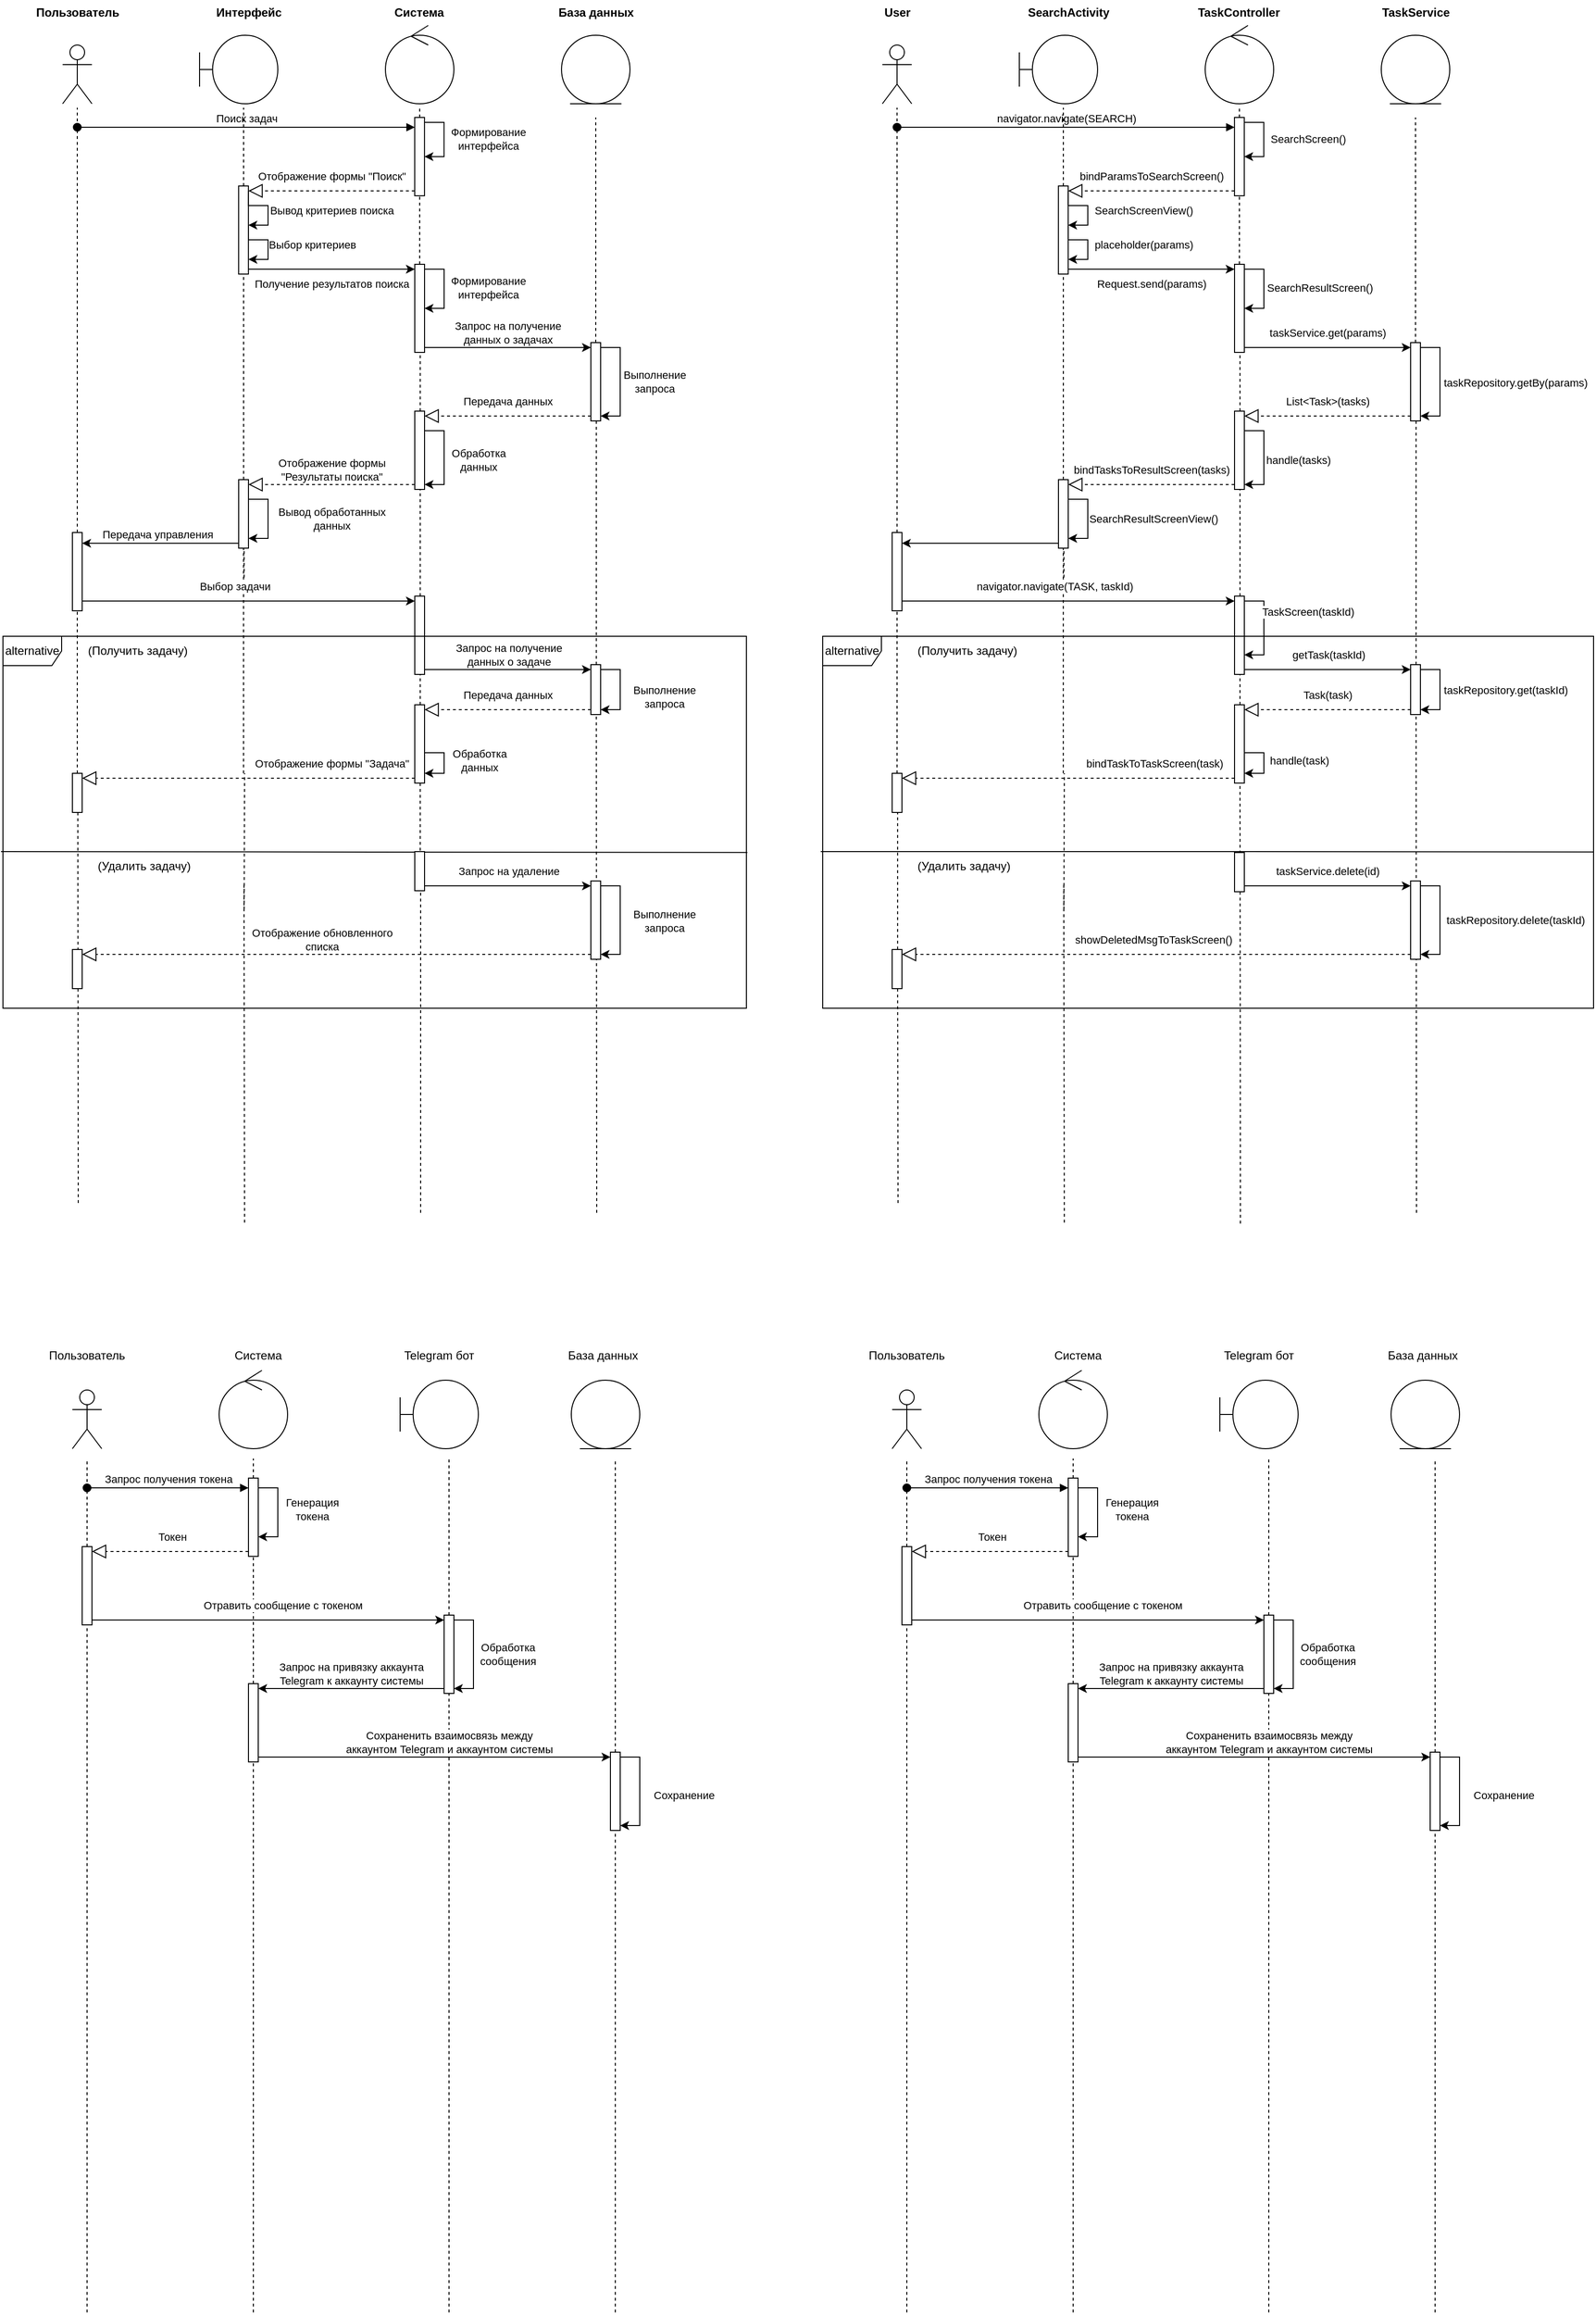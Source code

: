 <mxfile version="26.1.0">
  <diagram name="Страница — 1" id="ZAYoU3FbNn39I0kdMRvr">
    <mxGraphModel dx="1496" dy="2136" grid="1" gridSize="10" guides="1" tooltips="1" connect="1" arrows="1" fold="1" page="1" pageScale="1" pageWidth="827" pageHeight="1169" math="0" shadow="0">
      <root>
        <mxCell id="0" />
        <mxCell id="1" parent="0" />
        <mxCell id="vxYXGXzbiutAw9ZmJoeR-1" value="" style="shape=umlActor;verticalLabelPosition=bottom;verticalAlign=top;html=1;" parent="1" vertex="1">
          <mxGeometry x="95" y="-34" width="30" height="60" as="geometry" />
        </mxCell>
        <mxCell id="vxYXGXzbiutAw9ZmJoeR-2" value="" style="ellipse;shape=umlControl;whiteSpace=wrap;html=1;" parent="1" vertex="1">
          <mxGeometry x="425" y="-54" width="70" height="80" as="geometry" />
        </mxCell>
        <mxCell id="vxYXGXzbiutAw9ZmJoeR-3" value="" style="shape=umlBoundary;whiteSpace=wrap;html=1;" parent="1" vertex="1">
          <mxGeometry x="235" y="-44" width="80" height="70" as="geometry" />
        </mxCell>
        <mxCell id="vxYXGXzbiutAw9ZmJoeR-4" value="" style="ellipse;shape=umlEntity;whiteSpace=wrap;html=1;" parent="1" vertex="1">
          <mxGeometry x="605" y="-44" width="70" height="70" as="geometry" />
        </mxCell>
        <mxCell id="vxYXGXzbiutAw9ZmJoeR-5" value="Интерфейс" style="text;align=center;fontStyle=1;verticalAlign=middle;spacingLeft=3;spacingRight=3;strokeColor=none;rotatable=0;points=[[0,0.5],[1,0.5]];portConstraint=eastwest;html=1;" parent="1" vertex="1">
          <mxGeometry x="245" y="-80" width="80" height="26" as="geometry" />
        </mxCell>
        <mxCell id="vxYXGXzbiutAw9ZmJoeR-6" value="Система" style="text;align=center;fontStyle=1;verticalAlign=middle;spacingLeft=3;spacingRight=3;strokeColor=none;rotatable=0;points=[[0,0.5],[1,0.5]];portConstraint=eastwest;html=1;" parent="1" vertex="1">
          <mxGeometry x="419" y="-80" width="80" height="26" as="geometry" />
        </mxCell>
        <mxCell id="vxYXGXzbiutAw9ZmJoeR-7" value="База данных" style="text;align=center;fontStyle=1;verticalAlign=middle;spacingLeft=3;spacingRight=3;strokeColor=none;rotatable=0;points=[[0,0.5],[1,0.5]];portConstraint=eastwest;html=1;" parent="1" vertex="1">
          <mxGeometry x="600" y="-80" width="80" height="26" as="geometry" />
        </mxCell>
        <mxCell id="vxYXGXzbiutAw9ZmJoeR-8" value="" style="endArrow=none;dashed=1;html=1;rounded=0;" parent="1" source="vxYXGXzbiutAw9ZmJoeR-15" edge="1">
          <mxGeometry width="50" height="50" relative="1" as="geometry">
            <mxPoint x="460" y="740" as="sourcePoint" />
            <mxPoint x="460" y="30" as="targetPoint" />
          </mxGeometry>
        </mxCell>
        <mxCell id="vxYXGXzbiutAw9ZmJoeR-9" value="" style="endArrow=none;dashed=1;html=1;rounded=0;" parent="1" source="vxYXGXzbiutAw9ZmJoeR-19" edge="1">
          <mxGeometry width="50" height="50" relative="1" as="geometry">
            <mxPoint x="640" y="740" as="sourcePoint" />
            <mxPoint x="640" y="40" as="targetPoint" />
          </mxGeometry>
        </mxCell>
        <mxCell id="vxYXGXzbiutAw9ZmJoeR-10" value="" style="endArrow=none;dashed=1;html=1;rounded=0;" parent="1" source="vxYXGXzbiutAw9ZmJoeR-64" edge="1">
          <mxGeometry width="50" height="50" relative="1" as="geometry">
            <mxPoint x="110" y="960" as="sourcePoint" />
            <mxPoint x="110" y="30" as="targetPoint" />
          </mxGeometry>
        </mxCell>
        <mxCell id="vxYXGXzbiutAw9ZmJoeR-11" value="Пользователь" style="text;align=center;fontStyle=1;verticalAlign=middle;spacingLeft=3;spacingRight=3;strokeColor=none;rotatable=0;points=[[0,0.5],[1,0.5]];portConstraint=eastwest;html=1;" parent="1" vertex="1">
          <mxGeometry x="70" y="-80" width="80" height="26" as="geometry" />
        </mxCell>
        <mxCell id="vxYXGXzbiutAw9ZmJoeR-12" value="Поиск задач" style="html=1;verticalAlign=bottom;startArrow=oval;startFill=1;endArrow=block;startSize=8;curved=0;rounded=0;" parent="1" edge="1">
          <mxGeometry width="60" relative="1" as="geometry">
            <mxPoint x="110" y="50" as="sourcePoint" />
            <mxPoint x="455" y="50" as="targetPoint" />
          </mxGeometry>
        </mxCell>
        <mxCell id="vxYXGXzbiutAw9ZmJoeR-13" value="" style="endArrow=none;dashed=1;html=1;rounded=0;" parent="1" source="vxYXGXzbiutAw9ZmJoeR-33" edge="1">
          <mxGeometry width="50" height="50" relative="1" as="geometry">
            <mxPoint x="279.69" y="740" as="sourcePoint" />
            <mxPoint x="280" y="30" as="targetPoint" />
          </mxGeometry>
        </mxCell>
        <mxCell id="vxYXGXzbiutAw9ZmJoeR-14" value="" style="endArrow=none;dashed=1;html=1;rounded=0;entryX=0.558;entryY=1.001;entryDx=0;entryDy=0;entryPerimeter=0;" parent="1" source="vxYXGXzbiutAw9ZmJoeR-25" target="vxYXGXzbiutAw9ZmJoeR-15" edge="1">
          <mxGeometry width="50" height="50" relative="1" as="geometry">
            <mxPoint x="460" y="740" as="sourcePoint" />
            <mxPoint x="460" y="160" as="targetPoint" />
          </mxGeometry>
        </mxCell>
        <mxCell id="vxYXGXzbiutAw9ZmJoeR-15" value="" style="html=1;points=[[0,0,0,0,5],[0,1,0,0,-5],[1,0,0,0,5],[1,1,0,0,-5]];perimeter=orthogonalPerimeter;outlineConnect=0;targetShapes=umlLifeline;portConstraint=eastwest;newEdgeStyle={&quot;curved&quot;:0,&quot;rounded&quot;:0};" parent="1" vertex="1">
          <mxGeometry x="455" y="190" width="10" height="90" as="geometry" />
        </mxCell>
        <mxCell id="vxYXGXzbiutAw9ZmJoeR-16" style="edgeStyle=orthogonalEdgeStyle;rounded=0;orthogonalLoop=1;jettySize=auto;html=1;curved=0;exitX=1;exitY=0;exitDx=0;exitDy=5;exitPerimeter=0;" parent="1" source="vxYXGXzbiutAw9ZmJoeR-15" target="vxYXGXzbiutAw9ZmJoeR-15" edge="1">
          <mxGeometry relative="1" as="geometry" />
        </mxCell>
        <mxCell id="vxYXGXzbiutAw9ZmJoeR-17" value="&lt;div&gt;Формирование&lt;/div&gt;&lt;div&gt;интерфейса&lt;br&gt;&lt;/div&gt;" style="edgeLabel;html=1;align=center;verticalAlign=middle;resizable=0;points=[];" parent="vxYXGXzbiutAw9ZmJoeR-16" vertex="1" connectable="0">
          <mxGeometry x="-0.02" y="2" relative="1" as="geometry">
            <mxPoint x="43" as="offset" />
          </mxGeometry>
        </mxCell>
        <mxCell id="vxYXGXzbiutAw9ZmJoeR-18" value="" style="endArrow=none;dashed=1;html=1;rounded=0;entryX=0.558;entryY=1.001;entryDx=0;entryDy=0;entryPerimeter=0;" parent="1" source="vxYXGXzbiutAw9ZmJoeR-48" target="vxYXGXzbiutAw9ZmJoeR-19" edge="1">
          <mxGeometry width="50" height="50" relative="1" as="geometry">
            <mxPoint x="641" y="870" as="sourcePoint" />
            <mxPoint x="640" y="160" as="targetPoint" />
          </mxGeometry>
        </mxCell>
        <mxCell id="vxYXGXzbiutAw9ZmJoeR-19" value="" style="html=1;points=[[0,0,0,0,5],[0,1,0,0,-5],[1,0,0,0,5],[1,1,0,0,-5]];perimeter=orthogonalPerimeter;outlineConnect=0;targetShapes=umlLifeline;portConstraint=eastwest;newEdgeStyle={&quot;curved&quot;:0,&quot;rounded&quot;:0};" parent="1" vertex="1">
          <mxGeometry x="635" y="270" width="10" height="80" as="geometry" />
        </mxCell>
        <mxCell id="vxYXGXzbiutAw9ZmJoeR-20" style="edgeStyle=orthogonalEdgeStyle;rounded=0;orthogonalLoop=1;jettySize=auto;html=1;curved=0;exitX=1;exitY=1;exitDx=0;exitDy=-5;exitPerimeter=0;entryX=0;entryY=0;entryDx=0;entryDy=5;entryPerimeter=0;" parent="1" source="vxYXGXzbiutAw9ZmJoeR-15" target="vxYXGXzbiutAw9ZmJoeR-19" edge="1">
          <mxGeometry relative="1" as="geometry" />
        </mxCell>
        <mxCell id="vxYXGXzbiutAw9ZmJoeR-21" value="&lt;div&gt;Запрос на получение&lt;/div&gt;&lt;div&gt;данных о задачах&lt;/div&gt;" style="edgeLabel;html=1;align=center;verticalAlign=middle;resizable=0;points=[];" parent="vxYXGXzbiutAw9ZmJoeR-20" vertex="1" connectable="0">
          <mxGeometry x="-0.231" y="1" relative="1" as="geometry">
            <mxPoint x="19" y="-14" as="offset" />
          </mxGeometry>
        </mxCell>
        <mxCell id="vxYXGXzbiutAw9ZmJoeR-22" style="edgeStyle=orthogonalEdgeStyle;rounded=0;orthogonalLoop=1;jettySize=auto;html=1;curved=0;exitX=1;exitY=0;exitDx=0;exitDy=5;exitPerimeter=0;entryX=1;entryY=1;entryDx=0;entryDy=-5;entryPerimeter=0;" parent="1" source="vxYXGXzbiutAw9ZmJoeR-19" target="vxYXGXzbiutAw9ZmJoeR-19" edge="1">
          <mxGeometry relative="1" as="geometry" />
        </mxCell>
        <mxCell id="vxYXGXzbiutAw9ZmJoeR-23" value="&lt;div&gt;Выполнение&lt;/div&gt;&lt;div&gt;запроса&lt;/div&gt;" style="edgeLabel;html=1;align=center;verticalAlign=middle;resizable=0;points=[];" parent="vxYXGXzbiutAw9ZmJoeR-22" vertex="1" connectable="0">
          <mxGeometry x="0.205" y="1" relative="1" as="geometry">
            <mxPoint x="34" y="-12" as="offset" />
          </mxGeometry>
        </mxCell>
        <mxCell id="vxYXGXzbiutAw9ZmJoeR-24" value="" style="endArrow=none;dashed=1;html=1;rounded=0;entryX=0.558;entryY=1.001;entryDx=0;entryDy=0;entryPerimeter=0;" parent="1" source="vxYXGXzbiutAw9ZmJoeR-42" target="vxYXGXzbiutAw9ZmJoeR-25" edge="1">
          <mxGeometry width="50" height="50" relative="1" as="geometry">
            <mxPoint x="460" y="740" as="sourcePoint" />
            <mxPoint x="461" y="280" as="targetPoint" />
          </mxGeometry>
        </mxCell>
        <mxCell id="vxYXGXzbiutAw9ZmJoeR-25" value="" style="html=1;points=[[0,0,0,0,5],[0,1,0,0,-5],[1,0,0,0,5],[1,1,0,0,-5]];perimeter=orthogonalPerimeter;outlineConnect=0;targetShapes=umlLifeline;portConstraint=eastwest;newEdgeStyle={&quot;curved&quot;:0,&quot;rounded&quot;:0};" parent="1" vertex="1">
          <mxGeometry x="455" y="340" width="10" height="80" as="geometry" />
        </mxCell>
        <mxCell id="vxYXGXzbiutAw9ZmJoeR-26" value="" style="endArrow=block;dashed=1;endFill=0;endSize=12;html=1;rounded=0;entryX=1;entryY=0;entryDx=0;entryDy=5;entryPerimeter=0;" parent="1" source="vxYXGXzbiutAw9ZmJoeR-19" target="vxYXGXzbiutAw9ZmJoeR-25" edge="1">
          <mxGeometry width="160" relative="1" as="geometry">
            <mxPoint x="500" y="370" as="sourcePoint" />
            <mxPoint x="660" y="370" as="targetPoint" />
          </mxGeometry>
        </mxCell>
        <mxCell id="vxYXGXzbiutAw9ZmJoeR-27" value="Передача данных" style="edgeLabel;html=1;align=center;verticalAlign=middle;resizable=0;points=[];" parent="vxYXGXzbiutAw9ZmJoeR-26" vertex="1" connectable="0">
          <mxGeometry x="0.392" relative="1" as="geometry">
            <mxPoint x="33" y="-15" as="offset" />
          </mxGeometry>
        </mxCell>
        <mxCell id="vxYXGXzbiutAw9ZmJoeR-28" style="edgeStyle=orthogonalEdgeStyle;rounded=0;orthogonalLoop=1;jettySize=auto;html=1;curved=0;exitX=1;exitY=0;exitDx=0;exitDy=5;exitPerimeter=0;entryX=1;entryY=1;entryDx=0;entryDy=-5;entryPerimeter=0;" parent="1" source="vxYXGXzbiutAw9ZmJoeR-25" target="vxYXGXzbiutAw9ZmJoeR-25" edge="1">
          <mxGeometry relative="1" as="geometry">
            <Array as="points">
              <mxPoint x="465" y="360" />
              <mxPoint x="485" y="360" />
              <mxPoint x="485" y="415" />
            </Array>
          </mxGeometry>
        </mxCell>
        <mxCell id="vxYXGXzbiutAw9ZmJoeR-29" value="&lt;div&gt;Обработка&lt;/div&gt;&lt;div&gt;данных&lt;/div&gt;" style="edgeLabel;html=1;align=center;verticalAlign=middle;resizable=0;points=[];" parent="vxYXGXzbiutAw9ZmJoeR-28" vertex="1" connectable="0">
          <mxGeometry x="0.019" y="-1" relative="1" as="geometry">
            <mxPoint x="36" y="9" as="offset" />
          </mxGeometry>
        </mxCell>
        <mxCell id="vxYXGXzbiutAw9ZmJoeR-30" value="" style="endArrow=block;dashed=1;endFill=0;endSize=12;html=1;rounded=0;exitX=0;exitY=1;exitDx=0;exitDy=-5;exitPerimeter=0;entryX=1;entryY=0;entryDx=0;entryDy=5;entryPerimeter=0;" parent="1" source="vxYXGXzbiutAw9ZmJoeR-25" target="vxYXGXzbiutAw9ZmJoeR-33" edge="1">
          <mxGeometry width="160" relative="1" as="geometry">
            <mxPoint x="440" y="410" as="sourcePoint" />
            <mxPoint x="350" y="430" as="targetPoint" />
          </mxGeometry>
        </mxCell>
        <mxCell id="vxYXGXzbiutAw9ZmJoeR-31" value="&lt;div&gt;Отображение формы&lt;/div&gt;&lt;div&gt;&quot;Результаты поиска&quot;&lt;/div&gt;" style="edgeLabel;html=1;align=center;verticalAlign=middle;resizable=0;points=[];" parent="vxYXGXzbiutAw9ZmJoeR-30" vertex="1" connectable="0">
          <mxGeometry x="0.392" relative="1" as="geometry">
            <mxPoint x="33" y="-15" as="offset" />
          </mxGeometry>
        </mxCell>
        <mxCell id="vxYXGXzbiutAw9ZmJoeR-32" value="" style="endArrow=none;dashed=1;html=1;rounded=0;entryX=0.558;entryY=1.001;entryDx=0;entryDy=0;entryPerimeter=0;" parent="1" target="vxYXGXzbiutAw9ZmJoeR-33" edge="1">
          <mxGeometry width="50" height="50" relative="1" as="geometry">
            <mxPoint x="280.58" y="510" as="sourcePoint" />
            <mxPoint x="279.69" y="160" as="targetPoint" />
          </mxGeometry>
        </mxCell>
        <mxCell id="vxYXGXzbiutAw9ZmJoeR-33" value="" style="html=1;points=[[0,0,0,0,5],[0,1,0,0,-5],[1,0,0,0,5],[1,1,0,0,-5]];perimeter=orthogonalPerimeter;outlineConnect=0;targetShapes=umlLifeline;portConstraint=eastwest;newEdgeStyle={&quot;curved&quot;:0,&quot;rounded&quot;:0};" parent="1" vertex="1">
          <mxGeometry x="275" y="410" width="10" height="70" as="geometry" />
        </mxCell>
        <mxCell id="vxYXGXzbiutAw9ZmJoeR-34" style="edgeStyle=orthogonalEdgeStyle;rounded=0;orthogonalLoop=1;jettySize=auto;html=1;curved=0;exitX=1;exitY=0;exitDx=0;exitDy=5;exitPerimeter=0;" parent="1" source="vxYXGXzbiutAw9ZmJoeR-33" target="vxYXGXzbiutAw9ZmJoeR-33" edge="1">
          <mxGeometry relative="1" as="geometry">
            <Array as="points">
              <mxPoint x="285" y="430" />
              <mxPoint x="305" y="430" />
              <mxPoint x="305" y="470" />
            </Array>
          </mxGeometry>
        </mxCell>
        <mxCell id="vxYXGXzbiutAw9ZmJoeR-35" value="&lt;div&gt;Вывод обработанных&lt;/div&gt;&lt;div&gt;данных&lt;br&gt;&lt;/div&gt;" style="edgeLabel;html=1;align=center;verticalAlign=middle;resizable=0;points=[];" parent="vxYXGXzbiutAw9ZmJoeR-34" vertex="1" connectable="0">
          <mxGeometry x="0.437" y="2" relative="1" as="geometry">
            <mxPoint x="63" y="-14" as="offset" />
          </mxGeometry>
        </mxCell>
        <mxCell id="vxYXGXzbiutAw9ZmJoeR-36" value="" style="endArrow=none;dashed=1;html=1;rounded=0;" parent="1" target="vxYXGXzbiutAw9ZmJoeR-33" edge="1">
          <mxGeometry width="50" height="50" relative="1" as="geometry">
            <mxPoint x="279.94" y="710" as="sourcePoint" />
            <mxPoint x="280.58" y="590.08" as="targetPoint" />
          </mxGeometry>
        </mxCell>
        <mxCell id="vxYXGXzbiutAw9ZmJoeR-41" value="" style="endArrow=none;dashed=1;html=1;rounded=0;entryX=0.558;entryY=1.001;entryDx=0;entryDy=0;entryPerimeter=0;" parent="1" source="vxYXGXzbiutAw9ZmJoeR-56" target="vxYXGXzbiutAw9ZmJoeR-42" edge="1">
          <mxGeometry width="50" height="50" relative="1" as="geometry">
            <mxPoint x="460" y="899" as="sourcePoint" />
            <mxPoint x="461" y="369" as="targetPoint" />
          </mxGeometry>
        </mxCell>
        <mxCell id="vxYXGXzbiutAw9ZmJoeR-42" value="" style="html=1;points=[[0,0,0,0,5],[0,1,0,0,-5],[1,0,0,0,5],[1,1,0,0,-5]];perimeter=orthogonalPerimeter;outlineConnect=0;targetShapes=umlLifeline;portConstraint=eastwest;newEdgeStyle={&quot;curved&quot;:0,&quot;rounded&quot;:0};" parent="1" vertex="1">
          <mxGeometry x="455" y="529" width="10" height="80" as="geometry" />
        </mxCell>
        <mxCell id="vxYXGXzbiutAw9ZmJoeR-43" style="edgeStyle=orthogonalEdgeStyle;rounded=0;orthogonalLoop=1;jettySize=auto;html=1;curved=0;exitX=1;exitY=1;exitDx=0;exitDy=-5;exitPerimeter=0;entryX=0;entryY=0;entryDx=0;entryDy=5;entryPerimeter=0;" parent="1" source="vxYXGXzbiutAw9ZmJoeR-140" target="vxYXGXzbiutAw9ZmJoeR-42" edge="1">
          <mxGeometry relative="1" as="geometry">
            <mxPoint x="285" y="534" as="sourcePoint" />
            <Array as="points">
              <mxPoint x="115" y="534" />
            </Array>
          </mxGeometry>
        </mxCell>
        <mxCell id="vxYXGXzbiutAw9ZmJoeR-44" value="Выбор задачи" style="edgeLabel;html=1;align=center;verticalAlign=middle;resizable=0;points=[];" parent="vxYXGXzbiutAw9ZmJoeR-43" vertex="1" connectable="0">
          <mxGeometry x="-0.14" y="1" relative="1" as="geometry">
            <mxPoint x="12" y="-14" as="offset" />
          </mxGeometry>
        </mxCell>
        <mxCell id="vxYXGXzbiutAw9ZmJoeR-47" value="" style="endArrow=none;dashed=1;html=1;rounded=0;entryX=0.558;entryY=1.001;entryDx=0;entryDy=0;entryPerimeter=0;" parent="1" target="vxYXGXzbiutAw9ZmJoeR-48" edge="1">
          <mxGeometry width="50" height="50" relative="1" as="geometry">
            <mxPoint x="641" y="1159" as="sourcePoint" />
            <mxPoint x="641" y="299" as="targetPoint" />
          </mxGeometry>
        </mxCell>
        <mxCell id="vxYXGXzbiutAw9ZmJoeR-48" value="" style="html=1;points=[[0,0,0,0,5],[0,1,0,0,-5],[1,0,0,0,5],[1,1,0,0,-5]];perimeter=orthogonalPerimeter;outlineConnect=0;targetShapes=umlLifeline;portConstraint=eastwest;newEdgeStyle={&quot;curved&quot;:0,&quot;rounded&quot;:0};" parent="1" vertex="1">
          <mxGeometry x="635" y="599" width="10" height="51" as="geometry" />
        </mxCell>
        <mxCell id="vxYXGXzbiutAw9ZmJoeR-49" style="edgeStyle=orthogonalEdgeStyle;rounded=0;orthogonalLoop=1;jettySize=auto;html=1;curved=0;exitX=1;exitY=1;exitDx=0;exitDy=-5;exitPerimeter=0;entryX=0;entryY=0;entryDx=0;entryDy=5;entryPerimeter=0;" parent="1" source="vxYXGXzbiutAw9ZmJoeR-42" target="vxYXGXzbiutAw9ZmJoeR-48" edge="1">
          <mxGeometry relative="1" as="geometry" />
        </mxCell>
        <mxCell id="vxYXGXzbiutAw9ZmJoeR-50" value="&lt;div&gt;Запрос на получение&lt;/div&gt;&lt;div&gt;данных о задаче&lt;/div&gt;" style="edgeLabel;html=1;align=center;verticalAlign=middle;resizable=0;points=[];" parent="vxYXGXzbiutAw9ZmJoeR-49" vertex="1" connectable="0">
          <mxGeometry x="-0.185" y="-2" relative="1" as="geometry">
            <mxPoint x="16" y="-17" as="offset" />
          </mxGeometry>
        </mxCell>
        <mxCell id="vxYXGXzbiutAw9ZmJoeR-51" style="edgeStyle=orthogonalEdgeStyle;rounded=0;orthogonalLoop=1;jettySize=auto;html=1;curved=0;exitX=1;exitY=0;exitDx=0;exitDy=5;exitPerimeter=0;entryX=1;entryY=1;entryDx=0;entryDy=-5;entryPerimeter=0;" parent="1" source="vxYXGXzbiutAw9ZmJoeR-48" target="vxYXGXzbiutAw9ZmJoeR-48" edge="1">
          <mxGeometry relative="1" as="geometry" />
        </mxCell>
        <mxCell id="vxYXGXzbiutAw9ZmJoeR-52" value="&lt;div&gt;Выполнение&lt;/div&gt;&lt;div&gt;запроса&lt;/div&gt;" style="edgeLabel;html=1;align=center;verticalAlign=middle;resizable=0;points=[];" parent="vxYXGXzbiutAw9ZmJoeR-51" vertex="1" connectable="0">
          <mxGeometry x="-0.423" y="2" relative="1" as="geometry">
            <mxPoint x="43" y="24" as="offset" />
          </mxGeometry>
        </mxCell>
        <mxCell id="vxYXGXzbiutAw9ZmJoeR-53" value="" style="endArrow=none;dashed=1;html=1;rounded=0;entryX=0.558;entryY=1.001;entryDx=0;entryDy=0;entryPerimeter=0;" parent="1" target="vxYXGXzbiutAw9ZmJoeR-56" edge="1">
          <mxGeometry width="50" height="50" relative="1" as="geometry">
            <mxPoint x="460.58" y="819" as="sourcePoint" />
            <mxPoint x="461" y="609" as="targetPoint" />
          </mxGeometry>
        </mxCell>
        <mxCell id="vxYXGXzbiutAw9ZmJoeR-54" style="edgeStyle=orthogonalEdgeStyle;rounded=0;orthogonalLoop=1;jettySize=auto;html=1;curved=0;exitX=1;exitY=0;exitDx=0;exitDy=5;exitPerimeter=0;" parent="1" source="vxYXGXzbiutAw9ZmJoeR-56" target="vxYXGXzbiutAw9ZmJoeR-56" edge="1">
          <mxGeometry relative="1" as="geometry">
            <mxPoint x="465.2" y="739" as="targetPoint" />
            <Array as="points">
              <mxPoint x="465" y="689" />
              <mxPoint x="485" y="689" />
              <mxPoint x="485" y="710" />
            </Array>
          </mxGeometry>
        </mxCell>
        <mxCell id="vxYXGXzbiutAw9ZmJoeR-55" value="&lt;div&gt;Обработка&lt;/div&gt;&lt;div&gt;данных&lt;br&gt;&lt;/div&gt;" style="edgeLabel;html=1;align=center;verticalAlign=middle;resizable=0;points=[];" parent="vxYXGXzbiutAw9ZmJoeR-54" vertex="1" connectable="0">
          <mxGeometry x="-0.112" relative="1" as="geometry">
            <mxPoint x="53" y="8" as="offset" />
          </mxGeometry>
        </mxCell>
        <mxCell id="vxYXGXzbiutAw9ZmJoeR-56" value="" style="html=1;points=[[0,0,0,0,5],[0,1,0,0,-5],[1,0,0,0,5],[1,1,0,0,-5]];perimeter=orthogonalPerimeter;outlineConnect=0;targetShapes=umlLifeline;portConstraint=eastwest;newEdgeStyle={&quot;curved&quot;:0,&quot;rounded&quot;:0};" parent="1" vertex="1">
          <mxGeometry x="455" y="640" width="10" height="80" as="geometry" />
        </mxCell>
        <mxCell id="vxYXGXzbiutAw9ZmJoeR-57" value="" style="endArrow=block;dashed=1;endFill=0;endSize=12;html=1;rounded=0;entryX=1;entryY=0;entryDx=0;entryDy=5;entryPerimeter=0;exitX=0;exitY=1;exitDx=0;exitDy=-5;exitPerimeter=0;" parent="1" source="vxYXGXzbiutAw9ZmJoeR-48" target="vxYXGXzbiutAw9ZmJoeR-56" edge="1">
          <mxGeometry width="160" relative="1" as="geometry">
            <mxPoint x="635" y="708.71" as="sourcePoint" />
            <mxPoint x="465" y="708.71" as="targetPoint" />
          </mxGeometry>
        </mxCell>
        <mxCell id="vxYXGXzbiutAw9ZmJoeR-58" value="Передача данных" style="edgeLabel;html=1;align=center;verticalAlign=middle;resizable=0;points=[];" parent="vxYXGXzbiutAw9ZmJoeR-57" vertex="1" connectable="0">
          <mxGeometry x="0.392" relative="1" as="geometry">
            <mxPoint x="33" y="-15" as="offset" />
          </mxGeometry>
        </mxCell>
        <mxCell id="vxYXGXzbiutAw9ZmJoeR-59" value="" style="endArrow=none;dashed=1;html=1;rounded=0;" parent="1" edge="1">
          <mxGeometry width="50" height="50" relative="1" as="geometry">
            <mxPoint x="280.58" y="849" as="sourcePoint" />
            <mxPoint x="281" y="710" as="targetPoint" />
          </mxGeometry>
        </mxCell>
        <mxCell id="vxYXGXzbiutAw9ZmJoeR-61" value="" style="endArrow=block;dashed=1;endFill=0;endSize=12;html=1;rounded=0;entryX=1;entryY=0;entryDx=0;entryDy=5;entryPerimeter=0;exitX=0;exitY=1;exitDx=0;exitDy=-5;exitPerimeter=0;" parent="1" source="vxYXGXzbiutAw9ZmJoeR-56" target="vxYXGXzbiutAw9ZmJoeR-64" edge="1">
          <mxGeometry width="160" relative="1" as="geometry">
            <mxPoint x="450" y="710" as="sourcePoint" />
            <mxPoint x="230" y="708.82" as="targetPoint" />
          </mxGeometry>
        </mxCell>
        <mxCell id="vxYXGXzbiutAw9ZmJoeR-62" value="Отображение формы &quot;Задача&quot;" style="edgeLabel;html=1;align=center;verticalAlign=middle;resizable=0;points=[];" parent="vxYXGXzbiutAw9ZmJoeR-61" vertex="1" connectable="0">
          <mxGeometry x="0.392" relative="1" as="geometry">
            <mxPoint x="151" y="-15" as="offset" />
          </mxGeometry>
        </mxCell>
        <mxCell id="vxYXGXzbiutAw9ZmJoeR-63" value="" style="endArrow=none;dashed=1;html=1;rounded=0;entryX=0.558;entryY=1.001;entryDx=0;entryDy=0;entryPerimeter=0;" parent="1" target="vxYXGXzbiutAw9ZmJoeR-64" edge="1">
          <mxGeometry width="50" height="50" relative="1" as="geometry">
            <mxPoint x="111" y="1149" as="sourcePoint" />
            <mxPoint x="110" y="109" as="targetPoint" />
          </mxGeometry>
        </mxCell>
        <mxCell id="vxYXGXzbiutAw9ZmJoeR-64" value="" style="html=1;points=[[0,0,0,0,5],[0,1,0,0,-5],[1,0,0,0,5],[1,1,0,0,-5]];perimeter=orthogonalPerimeter;outlineConnect=0;targetShapes=umlLifeline;portConstraint=eastwest;newEdgeStyle={&quot;curved&quot;:0,&quot;rounded&quot;:0};" parent="1" vertex="1">
          <mxGeometry x="105" y="710" width="10" height="40" as="geometry" />
        </mxCell>
        <mxCell id="vxYXGXzbiutAw9ZmJoeR-67" value="alternative" style="shape=umlFrame;whiteSpace=wrap;html=1;pointerEvents=0;" parent="1" vertex="1">
          <mxGeometry x="34" y="570" width="760" height="380" as="geometry" />
        </mxCell>
        <mxCell id="vxYXGXzbiutAw9ZmJoeR-68" value="" style="endArrow=none;dashed=1;html=1;rounded=0;entryX=0.797;entryY=1.032;entryDx=0;entryDy=0;entryPerimeter=0;" parent="1" target="vxYXGXzbiutAw9ZmJoeR-116" edge="1">
          <mxGeometry width="50" height="50" relative="1" as="geometry">
            <mxPoint x="281" y="1169" as="sourcePoint" />
            <mxPoint x="280.58" y="929.08" as="targetPoint" />
          </mxGeometry>
        </mxCell>
        <mxCell id="vxYXGXzbiutAw9ZmJoeR-70" value="" style="endArrow=none;dashed=1;html=1;rounded=0;" parent="1" edge="1">
          <mxGeometry width="50" height="50" relative="1" as="geometry">
            <mxPoint x="461" y="1159" as="sourcePoint" />
            <mxPoint x="461" y="819" as="targetPoint" />
          </mxGeometry>
        </mxCell>
        <mxCell id="vxYXGXzbiutAw9ZmJoeR-77" value="" style="shape=umlActor;verticalLabelPosition=bottom;verticalAlign=top;html=1;" parent="1" vertex="1">
          <mxGeometry x="105" y="1340" width="30" height="60" as="geometry" />
        </mxCell>
        <mxCell id="vxYXGXzbiutAw9ZmJoeR-78" value="" style="ellipse;shape=umlControl;whiteSpace=wrap;html=1;" parent="1" vertex="1">
          <mxGeometry x="255" y="1320" width="70" height="80" as="geometry" />
        </mxCell>
        <mxCell id="vxYXGXzbiutAw9ZmJoeR-79" value="" style="shape=umlBoundary;whiteSpace=wrap;html=1;" parent="1" vertex="1">
          <mxGeometry x="440" y="1330" width="80" height="70" as="geometry" />
        </mxCell>
        <mxCell id="vxYXGXzbiutAw9ZmJoeR-80" value="" style="ellipse;shape=umlEntity;whiteSpace=wrap;html=1;" parent="1" vertex="1">
          <mxGeometry x="615" y="1330" width="70" height="70" as="geometry" />
        </mxCell>
        <mxCell id="vxYXGXzbiutAw9ZmJoeR-81" value="Пользователь" style="text;html=1;align=center;verticalAlign=middle;whiteSpace=wrap;rounded=0;" parent="1" vertex="1">
          <mxGeometry x="90" y="1290" width="60" height="30" as="geometry" />
        </mxCell>
        <mxCell id="vxYXGXzbiutAw9ZmJoeR-82" value="Telegram бот" style="text;html=1;align=center;verticalAlign=middle;whiteSpace=wrap;rounded=0;" parent="1" vertex="1">
          <mxGeometry x="440" y="1290" width="80" height="30" as="geometry" />
        </mxCell>
        <mxCell id="vxYXGXzbiutAw9ZmJoeR-83" value="Система" style="text;html=1;align=center;verticalAlign=middle;whiteSpace=wrap;rounded=0;" parent="1" vertex="1">
          <mxGeometry x="265" y="1290" width="60" height="30" as="geometry" />
        </mxCell>
        <mxCell id="vxYXGXzbiutAw9ZmJoeR-84" value="База данных" style="text;html=1;align=center;verticalAlign=middle;whiteSpace=wrap;rounded=0;" parent="1" vertex="1">
          <mxGeometry x="610" y="1290" width="75" height="30" as="geometry" />
        </mxCell>
        <mxCell id="vxYXGXzbiutAw9ZmJoeR-85" value="" style="endArrow=none;dashed=1;html=1;rounded=0;" parent="1" source="vxYXGXzbiutAw9ZmJoeR-95" edge="1">
          <mxGeometry width="50" height="50" relative="1" as="geometry">
            <mxPoint x="120" y="2282.353" as="sourcePoint" />
            <mxPoint x="120" y="1410" as="targetPoint" />
          </mxGeometry>
        </mxCell>
        <mxCell id="vxYXGXzbiutAw9ZmJoeR-86" value="" style="endArrow=none;dashed=1;html=1;rounded=0;" parent="1" source="vxYXGXzbiutAw9ZmJoeR-91" edge="1">
          <mxGeometry width="50" height="50" relative="1" as="geometry">
            <mxPoint x="290" y="2282.353" as="sourcePoint" />
            <mxPoint x="290" y="1410" as="targetPoint" />
          </mxGeometry>
        </mxCell>
        <mxCell id="vxYXGXzbiutAw9ZmJoeR-87" value="" style="endArrow=none;dashed=1;html=1;rounded=0;" parent="1" source="vxYXGXzbiutAw9ZmJoeR-99" edge="1">
          <mxGeometry width="50" height="50" relative="1" as="geometry">
            <mxPoint x="490" y="2282.353" as="sourcePoint" />
            <mxPoint x="490" y="1410" as="targetPoint" />
          </mxGeometry>
        </mxCell>
        <mxCell id="vxYXGXzbiutAw9ZmJoeR-88" value="" style="endArrow=none;dashed=1;html=1;rounded=0;" parent="1" source="vxYXGXzbiutAw9ZmJoeR-107" edge="1">
          <mxGeometry width="50" height="50" relative="1" as="geometry">
            <mxPoint x="660" y="2282.353" as="sourcePoint" />
            <mxPoint x="660" y="1410" as="targetPoint" />
          </mxGeometry>
        </mxCell>
        <mxCell id="vxYXGXzbiutAw9ZmJoeR-89" value="Запрос получения токена" style="html=1;verticalAlign=bottom;startArrow=oval;startFill=1;endArrow=block;startSize=8;curved=0;rounded=0;" parent="1" target="vxYXGXzbiutAw9ZmJoeR-91" edge="1">
          <mxGeometry width="60" relative="1" as="geometry">
            <mxPoint x="120" y="1440" as="sourcePoint" />
            <mxPoint x="250" y="1440" as="targetPoint" />
          </mxGeometry>
        </mxCell>
        <mxCell id="vxYXGXzbiutAw9ZmJoeR-90" value="" style="endArrow=none;dashed=1;html=1;rounded=0;" parent="1" source="vxYXGXzbiutAw9ZmJoeR-103" target="vxYXGXzbiutAw9ZmJoeR-91" edge="1">
          <mxGeometry width="50" height="50" relative="1" as="geometry">
            <mxPoint x="290" y="2282.353" as="sourcePoint" />
            <mxPoint x="290" y="1410" as="targetPoint" />
          </mxGeometry>
        </mxCell>
        <mxCell id="vxYXGXzbiutAw9ZmJoeR-91" value="" style="html=1;points=[[0,0,0,0,5],[0,1,0,0,-5],[1,0,0,0,5],[1,1,0,0,-5]];perimeter=orthogonalPerimeter;outlineConnect=0;targetShapes=umlLifeline;portConstraint=eastwest;newEdgeStyle={&quot;curved&quot;:0,&quot;rounded&quot;:0};" parent="1" vertex="1">
          <mxGeometry x="285" y="1430" width="10" height="80" as="geometry" />
        </mxCell>
        <mxCell id="vxYXGXzbiutAw9ZmJoeR-92" style="edgeStyle=orthogonalEdgeStyle;rounded=0;orthogonalLoop=1;jettySize=auto;html=1;curved=0;exitX=1;exitY=0;exitDx=0;exitDy=5;exitPerimeter=0;" parent="1" source="vxYXGXzbiutAw9ZmJoeR-91" target="vxYXGXzbiutAw9ZmJoeR-91" edge="1">
          <mxGeometry relative="1" as="geometry">
            <Array as="points">
              <mxPoint x="295" y="1440" />
              <mxPoint x="315" y="1440" />
              <mxPoint x="315" y="1490" />
            </Array>
          </mxGeometry>
        </mxCell>
        <mxCell id="vxYXGXzbiutAw9ZmJoeR-93" value="&lt;div&gt;Генерация&lt;/div&gt;&lt;div&gt;токена&lt;/div&gt;" style="edgeLabel;html=1;align=center;verticalAlign=middle;resizable=0;points=[];" parent="vxYXGXzbiutAw9ZmJoeR-92" vertex="1" connectable="0">
          <mxGeometry x="0.054" y="3" relative="1" as="geometry">
            <mxPoint x="32" y="-3" as="offset" />
          </mxGeometry>
        </mxCell>
        <mxCell id="vxYXGXzbiutAw9ZmJoeR-94" value="" style="endArrow=none;dashed=1;html=1;rounded=0;" parent="1" target="vxYXGXzbiutAw9ZmJoeR-95" edge="1">
          <mxGeometry width="50" height="50" relative="1" as="geometry">
            <mxPoint x="120" y="2282.353" as="sourcePoint" />
            <mxPoint x="120" y="1410" as="targetPoint" />
          </mxGeometry>
        </mxCell>
        <mxCell id="vxYXGXzbiutAw9ZmJoeR-95" value="" style="html=1;points=[[0,0,0,0,5],[0,1,0,0,-5],[1,0,0,0,5],[1,1,0,0,-5]];perimeter=orthogonalPerimeter;outlineConnect=0;targetShapes=umlLifeline;portConstraint=eastwest;newEdgeStyle={&quot;curved&quot;:0,&quot;rounded&quot;:0};" parent="1" vertex="1">
          <mxGeometry x="115" y="1500" width="10" height="80" as="geometry" />
        </mxCell>
        <mxCell id="vxYXGXzbiutAw9ZmJoeR-96" value="" style="endArrow=block;dashed=1;endFill=0;endSize=12;html=1;rounded=0;entryX=1;entryY=0;entryDx=0;entryDy=5;entryPerimeter=0;exitX=0;exitY=1;exitDx=0;exitDy=-5;exitPerimeter=0;" parent="1" source="vxYXGXzbiutAw9ZmJoeR-91" target="vxYXGXzbiutAw9ZmJoeR-95" edge="1">
          <mxGeometry width="160" relative="1" as="geometry">
            <mxPoint x="280" y="1490" as="sourcePoint" />
            <mxPoint x="120" y="1490" as="targetPoint" />
          </mxGeometry>
        </mxCell>
        <mxCell id="vxYXGXzbiutAw9ZmJoeR-97" value="Токен" style="edgeLabel;html=1;align=center;verticalAlign=middle;resizable=0;points=[];" parent="vxYXGXzbiutAw9ZmJoeR-96" vertex="1" connectable="0">
          <mxGeometry x="0.392" relative="1" as="geometry">
            <mxPoint x="33" y="-15" as="offset" />
          </mxGeometry>
        </mxCell>
        <mxCell id="vxYXGXzbiutAw9ZmJoeR-98" value="" style="endArrow=none;dashed=1;html=1;rounded=0;" parent="1" target="vxYXGXzbiutAw9ZmJoeR-99" edge="1">
          <mxGeometry width="50" height="50" relative="1" as="geometry">
            <mxPoint x="490" y="2282.353" as="sourcePoint" />
            <mxPoint x="490" y="1410" as="targetPoint" />
          </mxGeometry>
        </mxCell>
        <mxCell id="vxYXGXzbiutAw9ZmJoeR-99" value="" style="html=1;points=[[0,0,0,0,5],[0,1,0,0,-5],[1,0,0,0,5],[1,1,0,0,-5]];perimeter=orthogonalPerimeter;outlineConnect=0;targetShapes=umlLifeline;portConstraint=eastwest;newEdgeStyle={&quot;curved&quot;:0,&quot;rounded&quot;:0};" parent="1" vertex="1">
          <mxGeometry x="485" y="1570" width="10" height="80" as="geometry" />
        </mxCell>
        <mxCell id="vxYXGXzbiutAw9ZmJoeR-100" style="edgeStyle=orthogonalEdgeStyle;rounded=0;orthogonalLoop=1;jettySize=auto;html=1;curved=0;exitX=1;exitY=1;exitDx=0;exitDy=-5;exitPerimeter=0;entryX=0;entryY=0;entryDx=0;entryDy=5;entryPerimeter=0;" parent="1" source="vxYXGXzbiutAw9ZmJoeR-95" target="vxYXGXzbiutAw9ZmJoeR-99" edge="1">
          <mxGeometry relative="1" as="geometry" />
        </mxCell>
        <mxCell id="vxYXGXzbiutAw9ZmJoeR-101" value="Отравить сообщение с токеном" style="edgeLabel;html=1;align=center;verticalAlign=middle;resizable=0;points=[];" parent="vxYXGXzbiutAw9ZmJoeR-100" vertex="1" connectable="0">
          <mxGeometry x="0.164" y="-5" relative="1" as="geometry">
            <mxPoint x="-15" y="-20" as="offset" />
          </mxGeometry>
        </mxCell>
        <mxCell id="vxYXGXzbiutAw9ZmJoeR-102" value="" style="endArrow=none;dashed=1;html=1;rounded=0;" parent="1" target="vxYXGXzbiutAw9ZmJoeR-103" edge="1">
          <mxGeometry width="50" height="50" relative="1" as="geometry">
            <mxPoint x="290" y="2282.353" as="sourcePoint" />
            <mxPoint x="290" y="1510" as="targetPoint" />
          </mxGeometry>
        </mxCell>
        <mxCell id="vxYXGXzbiutAw9ZmJoeR-103" value="" style="html=1;points=[[0,0,0,0,5],[0,1,0,0,-5],[1,0,0,0,5],[1,1,0,0,-5]];perimeter=orthogonalPerimeter;outlineConnect=0;targetShapes=umlLifeline;portConstraint=eastwest;newEdgeStyle={&quot;curved&quot;:0,&quot;rounded&quot;:0};" parent="1" vertex="1">
          <mxGeometry x="285" y="1640" width="10" height="80" as="geometry" />
        </mxCell>
        <mxCell id="vxYXGXzbiutAw9ZmJoeR-104" style="edgeStyle=orthogonalEdgeStyle;rounded=0;orthogonalLoop=1;jettySize=auto;html=1;curved=0;exitX=0;exitY=1;exitDx=0;exitDy=-5;exitPerimeter=0;entryX=1;entryY=0;entryDx=0;entryDy=5;entryPerimeter=0;" parent="1" source="vxYXGXzbiutAw9ZmJoeR-99" target="vxYXGXzbiutAw9ZmJoeR-103" edge="1">
          <mxGeometry relative="1" as="geometry" />
        </mxCell>
        <mxCell id="vxYXGXzbiutAw9ZmJoeR-105" value="&lt;div&gt;Запрос на привязку аккаунта&lt;/div&gt;&lt;div&gt;Telegram к аккаунту системы&lt;/div&gt;" style="edgeLabel;html=1;align=center;verticalAlign=middle;resizable=0;points=[];" parent="vxYXGXzbiutAw9ZmJoeR-104" vertex="1" connectable="0">
          <mxGeometry x="0.095" y="3" relative="1" as="geometry">
            <mxPoint x="9" y="-18" as="offset" />
          </mxGeometry>
        </mxCell>
        <mxCell id="vxYXGXzbiutAw9ZmJoeR-106" value="" style="endArrow=none;dashed=1;html=1;rounded=0;" parent="1" target="vxYXGXzbiutAw9ZmJoeR-107" edge="1">
          <mxGeometry width="50" height="50" relative="1" as="geometry">
            <mxPoint x="660" y="2282.353" as="sourcePoint" />
            <mxPoint x="660" y="1410" as="targetPoint" />
          </mxGeometry>
        </mxCell>
        <mxCell id="vxYXGXzbiutAw9ZmJoeR-107" value="" style="html=1;points=[[0,0,0,0,5],[0,1,0,0,-5],[1,0,0,0,5],[1,1,0,0,-5]];perimeter=orthogonalPerimeter;outlineConnect=0;targetShapes=umlLifeline;portConstraint=eastwest;newEdgeStyle={&quot;curved&quot;:0,&quot;rounded&quot;:0};" parent="1" vertex="1">
          <mxGeometry x="655" y="1710" width="10" height="80" as="geometry" />
        </mxCell>
        <mxCell id="vxYXGXzbiutAw9ZmJoeR-108" style="edgeStyle=orthogonalEdgeStyle;rounded=0;orthogonalLoop=1;jettySize=auto;html=1;curved=0;exitX=1;exitY=1;exitDx=0;exitDy=-5;exitPerimeter=0;entryX=0;entryY=0;entryDx=0;entryDy=5;entryPerimeter=0;" parent="1" source="vxYXGXzbiutAw9ZmJoeR-103" target="vxYXGXzbiutAw9ZmJoeR-107" edge="1">
          <mxGeometry relative="1" as="geometry" />
        </mxCell>
        <mxCell id="vxYXGXzbiutAw9ZmJoeR-109" value="&lt;div&gt;Сохраненить взаимосвязь между&lt;/div&gt;&lt;div&gt;аккаунтом Telegram и аккаунтом системы&lt;/div&gt; " style="edgeLabel;html=1;align=center;verticalAlign=middle;resizable=0;points=[];" parent="vxYXGXzbiutAw9ZmJoeR-108" vertex="1" connectable="0">
          <mxGeometry x="0.294" y="-3" relative="1" as="geometry">
            <mxPoint x="-38" y="-18" as="offset" />
          </mxGeometry>
        </mxCell>
        <mxCell id="vxYXGXzbiutAw9ZmJoeR-110" style="edgeStyle=orthogonalEdgeStyle;rounded=0;orthogonalLoop=1;jettySize=auto;html=1;curved=0;exitX=1;exitY=0;exitDx=0;exitDy=5;exitPerimeter=0;entryX=1;entryY=1;entryDx=0;entryDy=-5;entryPerimeter=0;" parent="1" source="vxYXGXzbiutAw9ZmJoeR-99" target="vxYXGXzbiutAw9ZmJoeR-99" edge="1">
          <mxGeometry relative="1" as="geometry" />
        </mxCell>
        <mxCell id="vxYXGXzbiutAw9ZmJoeR-111" value="&lt;div&gt;Обработка&lt;/div&gt;&lt;div&gt;сообщения&lt;/div&gt;" style="edgeLabel;html=1;align=center;verticalAlign=middle;resizable=0;points=[];" parent="vxYXGXzbiutAw9ZmJoeR-110" vertex="1" connectable="0">
          <mxGeometry x="-0.182" y="1" relative="1" as="geometry">
            <mxPoint x="34" y="10" as="offset" />
          </mxGeometry>
        </mxCell>
        <mxCell id="vxYXGXzbiutAw9ZmJoeR-112" style="edgeStyle=orthogonalEdgeStyle;rounded=0;orthogonalLoop=1;jettySize=auto;html=1;curved=0;exitX=1;exitY=0;exitDx=0;exitDy=5;exitPerimeter=0;entryX=1;entryY=1;entryDx=0;entryDy=-5;entryPerimeter=0;" parent="1" source="vxYXGXzbiutAw9ZmJoeR-107" target="vxYXGXzbiutAw9ZmJoeR-107" edge="1">
          <mxGeometry relative="1" as="geometry" />
        </mxCell>
        <mxCell id="vxYXGXzbiutAw9ZmJoeR-113" value="&lt;div&gt;Сохранение&lt;/div&gt;" style="edgeLabel;html=1;align=center;verticalAlign=middle;resizable=0;points=[];" parent="vxYXGXzbiutAw9ZmJoeR-112" vertex="1" connectable="0">
          <mxGeometry x="-0.236" y="-1" relative="1" as="geometry">
            <mxPoint x="46" y="17" as="offset" />
          </mxGeometry>
        </mxCell>
        <mxCell id="vxYXGXzbiutAw9ZmJoeR-114" value="" style="endArrow=none;html=1;rounded=0;exitX=-0.002;exitY=0.556;exitDx=0;exitDy=0;exitPerimeter=0;entryX=1.002;entryY=0.558;entryDx=0;entryDy=0;entryPerimeter=0;" parent="1" edge="1">
          <mxGeometry width="50" height="50" relative="1" as="geometry">
            <mxPoint x="32.0" y="790.0" as="sourcePoint" />
            <mxPoint x="795.04" y="790.9" as="targetPoint" />
          </mxGeometry>
        </mxCell>
        <mxCell id="vxYXGXzbiutAw9ZmJoeR-115" value="(Получить задачу)" style="text;strokeColor=none;fillColor=none;align=left;verticalAlign=middle;spacingLeft=4;spacingRight=4;overflow=hidden;points=[[0,0.5],[1,0.5]];portConstraint=eastwest;rotatable=0;whiteSpace=wrap;html=1;" parent="1" vertex="1">
          <mxGeometry x="115" y="570" width="180" height="30" as="geometry" />
        </mxCell>
        <mxCell id="vxYXGXzbiutAw9ZmJoeR-116" value="(Удалить задачу)" style="text;strokeColor=none;fillColor=none;align=left;verticalAlign=middle;spacingLeft=4;spacingRight=4;overflow=hidden;points=[[0,0.5],[1,0.5]];portConstraint=eastwest;rotatable=0;whiteSpace=wrap;html=1;" parent="1" vertex="1">
          <mxGeometry x="125" y="790" width="195" height="30" as="geometry" />
        </mxCell>
        <mxCell id="vxYXGXzbiutAw9ZmJoeR-123" value="" style="html=1;points=[[0,0,0,0,5],[0,1,0,0,-5],[1,0,0,0,5],[1,1,0,0,-5]];perimeter=orthogonalPerimeter;outlineConnect=0;targetShapes=umlLifeline;portConstraint=eastwest;newEdgeStyle={&quot;curved&quot;:0,&quot;rounded&quot;:0};" parent="1" vertex="1">
          <mxGeometry x="454.94" y="40" width="10" height="80" as="geometry" />
        </mxCell>
        <mxCell id="vxYXGXzbiutAw9ZmJoeR-124" style="edgeStyle=orthogonalEdgeStyle;rounded=0;orthogonalLoop=1;jettySize=auto;html=1;curved=0;exitX=1;exitY=0;exitDx=0;exitDy=5;exitPerimeter=0;" parent="1" source="vxYXGXzbiutAw9ZmJoeR-123" target="vxYXGXzbiutAw9ZmJoeR-123" edge="1">
          <mxGeometry relative="1" as="geometry" />
        </mxCell>
        <mxCell id="vxYXGXzbiutAw9ZmJoeR-125" value="&lt;div&gt;Формирование&lt;/div&gt;&lt;div&gt;интерфейса&lt;br&gt;&lt;/div&gt;" style="edgeLabel;html=1;align=center;verticalAlign=middle;resizable=0;points=[];" parent="vxYXGXzbiutAw9ZmJoeR-124" vertex="1" connectable="0">
          <mxGeometry x="-0.02" y="2" relative="1" as="geometry">
            <mxPoint x="43" as="offset" />
          </mxGeometry>
        </mxCell>
        <mxCell id="vxYXGXzbiutAw9ZmJoeR-130" value="" style="endArrow=block;dashed=1;endFill=0;endSize=12;html=1;rounded=0;exitX=0;exitY=1;exitDx=0;exitDy=-5;exitPerimeter=0;entryX=1;entryY=0;entryDx=0;entryDy=5;entryPerimeter=0;" parent="1" target="vxYXGXzbiutAw9ZmJoeR-132" edge="1">
          <mxGeometry width="160" relative="1" as="geometry">
            <mxPoint x="454.94" y="115" as="sourcePoint" />
            <mxPoint x="349.94" y="130" as="targetPoint" />
          </mxGeometry>
        </mxCell>
        <mxCell id="vxYXGXzbiutAw9ZmJoeR-131" value="Отображение формы &quot;Поиск&quot;" style="edgeLabel;html=1;align=center;verticalAlign=middle;resizable=0;points=[];" parent="vxYXGXzbiutAw9ZmJoeR-130" vertex="1" connectable="0">
          <mxGeometry x="0.392" relative="1" as="geometry">
            <mxPoint x="33" y="-15" as="offset" />
          </mxGeometry>
        </mxCell>
        <mxCell id="vxYXGXzbiutAw9ZmJoeR-132" value="" style="html=1;points=[[0,0,0,0,5],[0,1,0,0,-5],[1,0,0,0,5],[1,1,0,0,-5]];perimeter=orthogonalPerimeter;outlineConnect=0;targetShapes=umlLifeline;portConstraint=eastwest;newEdgeStyle={&quot;curved&quot;:0,&quot;rounded&quot;:0};" parent="1" vertex="1">
          <mxGeometry x="274.94" y="110" width="10" height="90" as="geometry" />
        </mxCell>
        <mxCell id="vxYXGXzbiutAw9ZmJoeR-133" style="edgeStyle=orthogonalEdgeStyle;rounded=0;orthogonalLoop=1;jettySize=auto;html=1;curved=0;exitX=1;exitY=0;exitDx=0;exitDy=5;exitPerimeter=0;" parent="1" source="vxYXGXzbiutAw9ZmJoeR-132" target="vxYXGXzbiutAw9ZmJoeR-132" edge="1">
          <mxGeometry relative="1" as="geometry">
            <Array as="points">
              <mxPoint x="285" y="130" />
              <mxPoint x="305" y="130" />
              <mxPoint x="305" y="150" />
            </Array>
            <mxPoint x="340" y="190" as="targetPoint" />
          </mxGeometry>
        </mxCell>
        <mxCell id="vxYXGXzbiutAw9ZmJoeR-134" value="&lt;div&gt;Вывод критериев поиска&lt;/div&gt;" style="edgeLabel;html=1;align=center;verticalAlign=middle;resizable=0;points=[];" parent="vxYXGXzbiutAw9ZmJoeR-133" vertex="1" connectable="0">
          <mxGeometry x="0.437" y="2" relative="1" as="geometry">
            <mxPoint x="63" y="-14" as="offset" />
          </mxGeometry>
        </mxCell>
        <mxCell id="vxYXGXzbiutAw9ZmJoeR-135" style="edgeStyle=orthogonalEdgeStyle;rounded=0;orthogonalLoop=1;jettySize=auto;html=1;curved=0;exitX=1;exitY=0;exitDx=0;exitDy=5;exitPerimeter=0;" parent="1" edge="1">
          <mxGeometry relative="1" as="geometry">
            <Array as="points">
              <mxPoint x="285" y="165" />
              <mxPoint x="305" y="165" />
              <mxPoint x="305" y="185" />
            </Array>
            <mxPoint x="285" y="150" as="sourcePoint" />
            <mxPoint x="285" y="185" as="targetPoint" />
          </mxGeometry>
        </mxCell>
        <mxCell id="vxYXGXzbiutAw9ZmJoeR-136" value="Выбор критериев" style="edgeLabel;html=1;align=center;verticalAlign=middle;resizable=0;points=[];" parent="vxYXGXzbiutAw9ZmJoeR-135" vertex="1" connectable="0">
          <mxGeometry x="0.437" y="2" relative="1" as="geometry">
            <mxPoint x="43" y="-14" as="offset" />
          </mxGeometry>
        </mxCell>
        <mxCell id="vxYXGXzbiutAw9ZmJoeR-137" style="edgeStyle=orthogonalEdgeStyle;rounded=0;orthogonalLoop=1;jettySize=auto;html=1;curved=0;exitX=1;exitY=1;exitDx=0;exitDy=-5;exitPerimeter=0;entryX=0;entryY=0;entryDx=0;entryDy=5;entryPerimeter=0;" parent="1" source="vxYXGXzbiutAw9ZmJoeR-132" target="vxYXGXzbiutAw9ZmJoeR-15" edge="1">
          <mxGeometry relative="1" as="geometry" />
        </mxCell>
        <mxCell id="vxYXGXzbiutAw9ZmJoeR-138" value="Получение результатов поиска" style="edgeLabel;html=1;align=center;verticalAlign=middle;resizable=0;points=[];" parent="vxYXGXzbiutAw9ZmJoeR-137" vertex="1" connectable="0">
          <mxGeometry x="-0.2" y="5" relative="1" as="geometry">
            <mxPoint x="17" y="20" as="offset" />
          </mxGeometry>
        </mxCell>
        <mxCell id="vxYXGXzbiutAw9ZmJoeR-140" value="" style="html=1;points=[[0,0,0,0,5],[0,1,0,0,-5],[1,0,0,0,5],[1,1,0,0,-5]];perimeter=orthogonalPerimeter;outlineConnect=0;targetShapes=umlLifeline;portConstraint=eastwest;newEdgeStyle={&quot;curved&quot;:0,&quot;rounded&quot;:0};" parent="1" vertex="1">
          <mxGeometry x="105" y="464" width="10" height="80" as="geometry" />
        </mxCell>
        <mxCell id="vxYXGXzbiutAw9ZmJoeR-143" style="edgeStyle=orthogonalEdgeStyle;rounded=0;orthogonalLoop=1;jettySize=auto;html=1;curved=0;exitX=0;exitY=1;exitDx=0;exitDy=-5;exitPerimeter=0;" parent="1" source="vxYXGXzbiutAw9ZmJoeR-33" edge="1">
          <mxGeometry relative="1" as="geometry">
            <mxPoint x="115" y="475" as="targetPoint" />
            <Array as="points">
              <mxPoint x="115" y="475" />
            </Array>
          </mxGeometry>
        </mxCell>
        <mxCell id="vxYXGXzbiutAw9ZmJoeR-144" value="Передача управления" style="edgeLabel;html=1;align=center;verticalAlign=middle;resizable=0;points=[];" parent="vxYXGXzbiutAw9ZmJoeR-143" vertex="1" connectable="0">
          <mxGeometry x="0.042" y="-9" relative="1" as="geometry">
            <mxPoint as="offset" />
          </mxGeometry>
        </mxCell>
        <mxCell id="vxYXGXzbiutAw9ZmJoeR-146" value="" style="html=1;points=[[0,0,0,0,5],[0,1,0,0,-5],[1,0,0,0,5],[1,1,0,0,-5]];perimeter=orthogonalPerimeter;outlineConnect=0;targetShapes=umlLifeline;portConstraint=eastwest;newEdgeStyle={&quot;curved&quot;:0,&quot;rounded&quot;:0};" parent="1" vertex="1">
          <mxGeometry x="455" y="790" width="10" height="40" as="geometry" />
        </mxCell>
        <mxCell id="vxYXGXzbiutAw9ZmJoeR-151" value="" style="html=1;points=[[0,0,0,0,5],[0,1,0,0,-5],[1,0,0,0,5],[1,1,0,0,-5]];perimeter=orthogonalPerimeter;outlineConnect=0;targetShapes=umlLifeline;portConstraint=eastwest;newEdgeStyle={&quot;curved&quot;:0,&quot;rounded&quot;:0};" parent="1" vertex="1">
          <mxGeometry x="635" y="820" width="10" height="80" as="geometry" />
        </mxCell>
        <mxCell id="vxYXGXzbiutAw9ZmJoeR-152" style="edgeStyle=orthogonalEdgeStyle;rounded=0;orthogonalLoop=1;jettySize=auto;html=1;curved=0;exitX=1;exitY=1;exitDx=0;exitDy=-5;exitPerimeter=0;entryX=0;entryY=0;entryDx=0;entryDy=5;entryPerimeter=0;" parent="1" source="vxYXGXzbiutAw9ZmJoeR-146" target="vxYXGXzbiutAw9ZmJoeR-151" edge="1">
          <mxGeometry relative="1" as="geometry" />
        </mxCell>
        <mxCell id="vxYXGXzbiutAw9ZmJoeR-153" value="Запрос на удаление" style="edgeLabel;html=1;align=center;verticalAlign=middle;resizable=0;points=[];" parent="vxYXGXzbiutAw9ZmJoeR-152" vertex="1" connectable="0">
          <mxGeometry x="-0.185" y="-2" relative="1" as="geometry">
            <mxPoint x="16" y="-17" as="offset" />
          </mxGeometry>
        </mxCell>
        <mxCell id="vxYXGXzbiutAw9ZmJoeR-154" style="edgeStyle=orthogonalEdgeStyle;rounded=0;orthogonalLoop=1;jettySize=auto;html=1;curved=0;exitX=1;exitY=0;exitDx=0;exitDy=5;exitPerimeter=0;entryX=1;entryY=1;entryDx=0;entryDy=-5;entryPerimeter=0;" parent="1" source="vxYXGXzbiutAw9ZmJoeR-151" target="vxYXGXzbiutAw9ZmJoeR-151" edge="1">
          <mxGeometry relative="1" as="geometry" />
        </mxCell>
        <mxCell id="vxYXGXzbiutAw9ZmJoeR-155" value="&lt;div&gt;Выполнение&lt;/div&gt;&lt;div&gt;запроса&lt;/div&gt;" style="edgeLabel;html=1;align=center;verticalAlign=middle;resizable=0;points=[];" parent="vxYXGXzbiutAw9ZmJoeR-154" vertex="1" connectable="0">
          <mxGeometry x="-0.423" y="2" relative="1" as="geometry">
            <mxPoint x="43" y="24" as="offset" />
          </mxGeometry>
        </mxCell>
        <mxCell id="vxYXGXzbiutAw9ZmJoeR-162" value="" style="endArrow=block;dashed=1;endFill=0;endSize=12;html=1;rounded=0;entryX=1;entryY=0;entryDx=0;entryDy=5;entryPerimeter=0;exitX=0;exitY=1;exitDx=0;exitDy=-5;exitPerimeter=0;" parent="1" source="vxYXGXzbiutAw9ZmJoeR-151" target="vxYXGXzbiutAw9ZmJoeR-164" edge="1">
          <mxGeometry width="160" relative="1" as="geometry">
            <mxPoint x="455" y="965" as="sourcePoint" />
            <mxPoint x="284.94" y="965" as="targetPoint" />
          </mxGeometry>
        </mxCell>
        <mxCell id="vxYXGXzbiutAw9ZmJoeR-163" value="&lt;div&gt;Отображение обновленного&lt;/div&gt;&lt;div&gt;списка&lt;/div&gt;" style="edgeLabel;html=1;align=center;verticalAlign=middle;resizable=0;points=[];" parent="vxYXGXzbiutAw9ZmJoeR-162" vertex="1" connectable="0">
          <mxGeometry x="0.392" relative="1" as="geometry">
            <mxPoint x="87" y="-15" as="offset" />
          </mxGeometry>
        </mxCell>
        <mxCell id="vxYXGXzbiutAw9ZmJoeR-164" value="" style="html=1;points=[[0,0,0,0,5],[0,1,0,0,-5],[1,0,0,0,5],[1,1,0,0,-5]];perimeter=orthogonalPerimeter;outlineConnect=0;targetShapes=umlLifeline;portConstraint=eastwest;newEdgeStyle={&quot;curved&quot;:0,&quot;rounded&quot;:0};" parent="1" vertex="1">
          <mxGeometry x="105" y="890" width="10" height="40" as="geometry" />
        </mxCell>
        <mxCell id="FfUGT-OIGw7-xPJQ7lZI-1" value="" style="shape=umlActor;verticalLabelPosition=bottom;verticalAlign=top;html=1;" parent="1" vertex="1">
          <mxGeometry x="933" y="-34" width="30" height="60" as="geometry" />
        </mxCell>
        <mxCell id="FfUGT-OIGw7-xPJQ7lZI-2" value="" style="ellipse;shape=umlControl;whiteSpace=wrap;html=1;" parent="1" vertex="1">
          <mxGeometry x="1263" y="-54" width="70" height="80" as="geometry" />
        </mxCell>
        <mxCell id="FfUGT-OIGw7-xPJQ7lZI-3" value="" style="shape=umlBoundary;whiteSpace=wrap;html=1;" parent="1" vertex="1">
          <mxGeometry x="1073" y="-44" width="80" height="70" as="geometry" />
        </mxCell>
        <mxCell id="FfUGT-OIGw7-xPJQ7lZI-4" value="" style="ellipse;shape=umlEntity;whiteSpace=wrap;html=1;" parent="1" vertex="1">
          <mxGeometry x="1443" y="-44" width="70" height="70" as="geometry" />
        </mxCell>
        <mxCell id="FfUGT-OIGw7-xPJQ7lZI-5" value="SearchActivity" style="text;align=center;fontStyle=1;verticalAlign=middle;spacingLeft=3;spacingRight=3;strokeColor=none;rotatable=0;points=[[0,0.5],[1,0.5]];portConstraint=eastwest;html=1;" parent="1" vertex="1">
          <mxGeometry x="1083" y="-80" width="80" height="26" as="geometry" />
        </mxCell>
        <mxCell id="FfUGT-OIGw7-xPJQ7lZI-6" value="TaskController" style="text;align=center;fontStyle=1;verticalAlign=middle;spacingLeft=3;spacingRight=3;strokeColor=none;rotatable=0;points=[[0,0.5],[1,0.5]];portConstraint=eastwest;html=1;" parent="1" vertex="1">
          <mxGeometry x="1257" y="-80" width="80" height="26" as="geometry" />
        </mxCell>
        <mxCell id="FfUGT-OIGw7-xPJQ7lZI-7" value="TaskService" style="text;align=center;fontStyle=1;verticalAlign=middle;spacingLeft=3;spacingRight=3;strokeColor=none;rotatable=0;points=[[0,0.5],[1,0.5]];portConstraint=eastwest;html=1;" parent="1" vertex="1">
          <mxGeometry x="1438" y="-80" width="80" height="26" as="geometry" />
        </mxCell>
        <mxCell id="FfUGT-OIGw7-xPJQ7lZI-8" value="" style="endArrow=none;dashed=1;html=1;rounded=0;" parent="1" source="FfUGT-OIGw7-xPJQ7lZI-15" edge="1">
          <mxGeometry width="50" height="50" relative="1" as="geometry">
            <mxPoint x="1298" y="740" as="sourcePoint" />
            <mxPoint x="1298" y="30" as="targetPoint" />
          </mxGeometry>
        </mxCell>
        <mxCell id="FfUGT-OIGw7-xPJQ7lZI-9" value="" style="endArrow=none;dashed=1;html=1;rounded=0;" parent="1" source="FfUGT-OIGw7-xPJQ7lZI-19" edge="1">
          <mxGeometry width="50" height="50" relative="1" as="geometry">
            <mxPoint x="1478" y="740" as="sourcePoint" />
            <mxPoint x="1478" y="40" as="targetPoint" />
          </mxGeometry>
        </mxCell>
        <mxCell id="FfUGT-OIGw7-xPJQ7lZI-10" value="" style="endArrow=none;dashed=1;html=1;rounded=0;" parent="1" source="FfUGT-OIGw7-xPJQ7lZI-60" edge="1">
          <mxGeometry width="50" height="50" relative="1" as="geometry">
            <mxPoint x="948" y="960" as="sourcePoint" />
            <mxPoint x="948" y="30" as="targetPoint" />
          </mxGeometry>
        </mxCell>
        <mxCell id="FfUGT-OIGw7-xPJQ7lZI-11" value="User" style="text;align=center;fontStyle=1;verticalAlign=middle;spacingLeft=3;spacingRight=3;strokeColor=none;rotatable=0;points=[[0,0.5],[1,0.5]];portConstraint=eastwest;html=1;" parent="1" vertex="1">
          <mxGeometry x="908" y="-80" width="80" height="26" as="geometry" />
        </mxCell>
        <mxCell id="FfUGT-OIGw7-xPJQ7lZI-12" value="navigator.navigate(SEARCH)" style="html=1;verticalAlign=bottom;startArrow=oval;startFill=1;endArrow=block;startSize=8;curved=0;rounded=0;" parent="1" edge="1">
          <mxGeometry width="60" relative="1" as="geometry">
            <mxPoint x="948" y="50" as="sourcePoint" />
            <mxPoint x="1293" y="50" as="targetPoint" />
          </mxGeometry>
        </mxCell>
        <mxCell id="FfUGT-OIGw7-xPJQ7lZI-13" value="" style="endArrow=none;dashed=1;html=1;rounded=0;" parent="1" source="FfUGT-OIGw7-xPJQ7lZI-33" edge="1">
          <mxGeometry width="50" height="50" relative="1" as="geometry">
            <mxPoint x="1117.69" y="740" as="sourcePoint" />
            <mxPoint x="1118" y="30" as="targetPoint" />
          </mxGeometry>
        </mxCell>
        <mxCell id="FfUGT-OIGw7-xPJQ7lZI-14" value="" style="endArrow=none;dashed=1;html=1;rounded=0;entryX=0.558;entryY=1.001;entryDx=0;entryDy=0;entryPerimeter=0;" parent="1" source="FfUGT-OIGw7-xPJQ7lZI-25" target="FfUGT-OIGw7-xPJQ7lZI-15" edge="1">
          <mxGeometry width="50" height="50" relative="1" as="geometry">
            <mxPoint x="1298" y="740" as="sourcePoint" />
            <mxPoint x="1298" y="160" as="targetPoint" />
          </mxGeometry>
        </mxCell>
        <mxCell id="FfUGT-OIGw7-xPJQ7lZI-15" value="" style="html=1;points=[[0,0,0,0,5],[0,1,0,0,-5],[1,0,0,0,5],[1,1,0,0,-5]];perimeter=orthogonalPerimeter;outlineConnect=0;targetShapes=umlLifeline;portConstraint=eastwest;newEdgeStyle={&quot;curved&quot;:0,&quot;rounded&quot;:0};" parent="1" vertex="1">
          <mxGeometry x="1293" y="190" width="10" height="90" as="geometry" />
        </mxCell>
        <mxCell id="FfUGT-OIGw7-xPJQ7lZI-16" style="edgeStyle=orthogonalEdgeStyle;rounded=0;orthogonalLoop=1;jettySize=auto;html=1;curved=0;exitX=1;exitY=0;exitDx=0;exitDy=5;exitPerimeter=0;" parent="1" source="FfUGT-OIGw7-xPJQ7lZI-15" target="FfUGT-OIGw7-xPJQ7lZI-15" edge="1">
          <mxGeometry relative="1" as="geometry" />
        </mxCell>
        <mxCell id="FfUGT-OIGw7-xPJQ7lZI-17" value="SearchResultScreen()" style="edgeLabel;html=1;align=center;verticalAlign=middle;resizable=0;points=[];" parent="FfUGT-OIGw7-xPJQ7lZI-16" vertex="1" connectable="0">
          <mxGeometry x="-0.02" y="2" relative="1" as="geometry">
            <mxPoint x="55" as="offset" />
          </mxGeometry>
        </mxCell>
        <mxCell id="FfUGT-OIGw7-xPJQ7lZI-18" value="" style="endArrow=none;dashed=1;html=1;rounded=0;entryX=0.558;entryY=1.001;entryDx=0;entryDy=0;entryPerimeter=0;" parent="1" source="FfUGT-OIGw7-xPJQ7lZI-44" target="FfUGT-OIGw7-xPJQ7lZI-19" edge="1">
          <mxGeometry width="50" height="50" relative="1" as="geometry">
            <mxPoint x="1479" y="870" as="sourcePoint" />
            <mxPoint x="1478" y="160" as="targetPoint" />
          </mxGeometry>
        </mxCell>
        <mxCell id="FfUGT-OIGw7-xPJQ7lZI-19" value="" style="html=1;points=[[0,0,0,0,5],[0,1,0,0,-5],[1,0,0,0,5],[1,1,0,0,-5]];perimeter=orthogonalPerimeter;outlineConnect=0;targetShapes=umlLifeline;portConstraint=eastwest;newEdgeStyle={&quot;curved&quot;:0,&quot;rounded&quot;:0};" parent="1" vertex="1">
          <mxGeometry x="1473" y="270" width="10" height="80" as="geometry" />
        </mxCell>
        <mxCell id="FfUGT-OIGw7-xPJQ7lZI-20" style="edgeStyle=orthogonalEdgeStyle;rounded=0;orthogonalLoop=1;jettySize=auto;html=1;curved=0;exitX=1;exitY=1;exitDx=0;exitDy=-5;exitPerimeter=0;entryX=0;entryY=0;entryDx=0;entryDy=5;entryPerimeter=0;" parent="1" source="FfUGT-OIGw7-xPJQ7lZI-15" target="FfUGT-OIGw7-xPJQ7lZI-19" edge="1">
          <mxGeometry relative="1" as="geometry" />
        </mxCell>
        <mxCell id="FfUGT-OIGw7-xPJQ7lZI-21" value="taskService.get(params)" style="edgeLabel;html=1;align=center;verticalAlign=middle;resizable=0;points=[];" parent="FfUGT-OIGw7-xPJQ7lZI-20" vertex="1" connectable="0">
          <mxGeometry x="-0.231" y="1" relative="1" as="geometry">
            <mxPoint x="19" y="-14" as="offset" />
          </mxGeometry>
        </mxCell>
        <mxCell id="FfUGT-OIGw7-xPJQ7lZI-22" style="edgeStyle=orthogonalEdgeStyle;rounded=0;orthogonalLoop=1;jettySize=auto;html=1;curved=0;exitX=1;exitY=0;exitDx=0;exitDy=5;exitPerimeter=0;entryX=1;entryY=1;entryDx=0;entryDy=-5;entryPerimeter=0;" parent="1" source="FfUGT-OIGw7-xPJQ7lZI-19" target="FfUGT-OIGw7-xPJQ7lZI-19" edge="1">
          <mxGeometry relative="1" as="geometry" />
        </mxCell>
        <mxCell id="FfUGT-OIGw7-xPJQ7lZI-23" value="taskRepository.getBy(params)" style="edgeLabel;html=1;align=center;verticalAlign=middle;resizable=0;points=[];" parent="FfUGT-OIGw7-xPJQ7lZI-22" vertex="1" connectable="0">
          <mxGeometry x="0.205" y="1" relative="1" as="geometry">
            <mxPoint x="76" y="-11" as="offset" />
          </mxGeometry>
        </mxCell>
        <mxCell id="FfUGT-OIGw7-xPJQ7lZI-24" value="" style="endArrow=none;dashed=1;html=1;rounded=0;entryX=0.558;entryY=1.001;entryDx=0;entryDy=0;entryPerimeter=0;" parent="1" source="FfUGT-OIGw7-xPJQ7lZI-38" target="FfUGT-OIGw7-xPJQ7lZI-25" edge="1">
          <mxGeometry width="50" height="50" relative="1" as="geometry">
            <mxPoint x="1298" y="740" as="sourcePoint" />
            <mxPoint x="1299" y="280" as="targetPoint" />
          </mxGeometry>
        </mxCell>
        <mxCell id="FfUGT-OIGw7-xPJQ7lZI-25" value="" style="html=1;points=[[0,0,0,0,5],[0,1,0,0,-5],[1,0,0,0,5],[1,1,0,0,-5]];perimeter=orthogonalPerimeter;outlineConnect=0;targetShapes=umlLifeline;portConstraint=eastwest;newEdgeStyle={&quot;curved&quot;:0,&quot;rounded&quot;:0};" parent="1" vertex="1">
          <mxGeometry x="1293" y="340" width="10" height="80" as="geometry" />
        </mxCell>
        <mxCell id="FfUGT-OIGw7-xPJQ7lZI-26" value="" style="endArrow=block;dashed=1;endFill=0;endSize=12;html=1;rounded=0;entryX=1;entryY=0;entryDx=0;entryDy=5;entryPerimeter=0;" parent="1" source="FfUGT-OIGw7-xPJQ7lZI-19" target="FfUGT-OIGw7-xPJQ7lZI-25" edge="1">
          <mxGeometry width="160" relative="1" as="geometry">
            <mxPoint x="1338" y="370" as="sourcePoint" />
            <mxPoint x="1498" y="370" as="targetPoint" />
          </mxGeometry>
        </mxCell>
        <mxCell id="FfUGT-OIGw7-xPJQ7lZI-27" value="List&amp;lt;Task&amp;gt;(tasks)" style="edgeLabel;html=1;align=center;verticalAlign=middle;resizable=0;points=[];" parent="FfUGT-OIGw7-xPJQ7lZI-26" vertex="1" connectable="0">
          <mxGeometry x="0.392" relative="1" as="geometry">
            <mxPoint x="33" y="-15" as="offset" />
          </mxGeometry>
        </mxCell>
        <mxCell id="FfUGT-OIGw7-xPJQ7lZI-28" style="edgeStyle=orthogonalEdgeStyle;rounded=0;orthogonalLoop=1;jettySize=auto;html=1;curved=0;exitX=1;exitY=0;exitDx=0;exitDy=5;exitPerimeter=0;entryX=1;entryY=1;entryDx=0;entryDy=-5;entryPerimeter=0;" parent="1" source="FfUGT-OIGw7-xPJQ7lZI-25" target="FfUGT-OIGw7-xPJQ7lZI-25" edge="1">
          <mxGeometry relative="1" as="geometry">
            <Array as="points">
              <mxPoint x="1303" y="360" />
              <mxPoint x="1323" y="360" />
              <mxPoint x="1323" y="415" />
            </Array>
          </mxGeometry>
        </mxCell>
        <mxCell id="FfUGT-OIGw7-xPJQ7lZI-29" value="handle(tasks)" style="edgeLabel;html=1;align=center;verticalAlign=middle;resizable=0;points=[];" parent="FfUGT-OIGw7-xPJQ7lZI-28" vertex="1" connectable="0">
          <mxGeometry x="0.019" y="-1" relative="1" as="geometry">
            <mxPoint x="36" y="9" as="offset" />
          </mxGeometry>
        </mxCell>
        <mxCell id="FfUGT-OIGw7-xPJQ7lZI-30" value="" style="endArrow=block;dashed=1;endFill=0;endSize=12;html=1;rounded=0;exitX=0;exitY=1;exitDx=0;exitDy=-5;exitPerimeter=0;entryX=1;entryY=0;entryDx=0;entryDy=5;entryPerimeter=0;" parent="1" source="FfUGT-OIGw7-xPJQ7lZI-25" target="FfUGT-OIGw7-xPJQ7lZI-33" edge="1">
          <mxGeometry width="160" relative="1" as="geometry">
            <mxPoint x="1278" y="410" as="sourcePoint" />
            <mxPoint x="1188" y="430" as="targetPoint" />
          </mxGeometry>
        </mxCell>
        <mxCell id="FfUGT-OIGw7-xPJQ7lZI-31" value="bindTasksToResultScreen(tasks)" style="edgeLabel;html=1;align=center;verticalAlign=middle;resizable=0;points=[];" parent="FfUGT-OIGw7-xPJQ7lZI-30" vertex="1" connectable="0">
          <mxGeometry x="0.392" relative="1" as="geometry">
            <mxPoint x="33" y="-15" as="offset" />
          </mxGeometry>
        </mxCell>
        <mxCell id="FfUGT-OIGw7-xPJQ7lZI-32" value="" style="endArrow=none;dashed=1;html=1;rounded=0;entryX=0.558;entryY=1.001;entryDx=0;entryDy=0;entryPerimeter=0;" parent="1" target="FfUGT-OIGw7-xPJQ7lZI-33" edge="1">
          <mxGeometry width="50" height="50" relative="1" as="geometry">
            <mxPoint x="1118.58" y="510" as="sourcePoint" />
            <mxPoint x="1117.69" y="160" as="targetPoint" />
          </mxGeometry>
        </mxCell>
        <mxCell id="FfUGT-OIGw7-xPJQ7lZI-33" value="" style="html=1;points=[[0,0,0,0,5],[0,1,0,0,-5],[1,0,0,0,5],[1,1,0,0,-5]];perimeter=orthogonalPerimeter;outlineConnect=0;targetShapes=umlLifeline;portConstraint=eastwest;newEdgeStyle={&quot;curved&quot;:0,&quot;rounded&quot;:0};" parent="1" vertex="1">
          <mxGeometry x="1113" y="410" width="10" height="70" as="geometry" />
        </mxCell>
        <mxCell id="FfUGT-OIGw7-xPJQ7lZI-34" style="edgeStyle=orthogonalEdgeStyle;rounded=0;orthogonalLoop=1;jettySize=auto;html=1;curved=0;exitX=1;exitY=0;exitDx=0;exitDy=5;exitPerimeter=0;" parent="1" source="FfUGT-OIGw7-xPJQ7lZI-33" target="FfUGT-OIGw7-xPJQ7lZI-33" edge="1">
          <mxGeometry relative="1" as="geometry">
            <Array as="points">
              <mxPoint x="1123" y="430" />
              <mxPoint x="1143" y="430" />
              <mxPoint x="1143" y="470" />
            </Array>
          </mxGeometry>
        </mxCell>
        <mxCell id="FfUGT-OIGw7-xPJQ7lZI-35" value="SearchResultScreenView()" style="edgeLabel;html=1;align=center;verticalAlign=middle;resizable=0;points=[];" parent="FfUGT-OIGw7-xPJQ7lZI-34" vertex="1" connectable="0">
          <mxGeometry x="0.437" y="2" relative="1" as="geometry">
            <mxPoint x="65" y="-14" as="offset" />
          </mxGeometry>
        </mxCell>
        <mxCell id="FfUGT-OIGw7-xPJQ7lZI-36" value="" style="endArrow=none;dashed=1;html=1;rounded=0;" parent="1" target="FfUGT-OIGw7-xPJQ7lZI-33" edge="1">
          <mxGeometry width="50" height="50" relative="1" as="geometry">
            <mxPoint x="1117.94" y="710" as="sourcePoint" />
            <mxPoint x="1118.58" y="590.08" as="targetPoint" />
          </mxGeometry>
        </mxCell>
        <mxCell id="FfUGT-OIGw7-xPJQ7lZI-37" value="" style="endArrow=none;dashed=1;html=1;rounded=0;entryX=0.558;entryY=1.001;entryDx=0;entryDy=0;entryPerimeter=0;" parent="1" source="FfUGT-OIGw7-xPJQ7lZI-52" target="FfUGT-OIGw7-xPJQ7lZI-38" edge="1">
          <mxGeometry width="50" height="50" relative="1" as="geometry">
            <mxPoint x="1298" y="899" as="sourcePoint" />
            <mxPoint x="1299" y="369" as="targetPoint" />
          </mxGeometry>
        </mxCell>
        <mxCell id="FfUGT-OIGw7-xPJQ7lZI-38" value="" style="html=1;points=[[0,0,0,0,5],[0,1,0,0,-5],[1,0,0,0,5],[1,1,0,0,-5]];perimeter=orthogonalPerimeter;outlineConnect=0;targetShapes=umlLifeline;portConstraint=eastwest;newEdgeStyle={&quot;curved&quot;:0,&quot;rounded&quot;:0};" parent="1" vertex="1">
          <mxGeometry x="1293" y="529" width="10" height="80" as="geometry" />
        </mxCell>
        <mxCell id="FfUGT-OIGw7-xPJQ7lZI-39" style="edgeStyle=orthogonalEdgeStyle;rounded=0;orthogonalLoop=1;jettySize=auto;html=1;curved=0;exitX=1;exitY=1;exitDx=0;exitDy=-5;exitPerimeter=0;entryX=0;entryY=0;entryDx=0;entryDy=5;entryPerimeter=0;" parent="1" source="FfUGT-OIGw7-xPJQ7lZI-118" target="FfUGT-OIGw7-xPJQ7lZI-38" edge="1">
          <mxGeometry relative="1" as="geometry">
            <mxPoint x="1123" y="534" as="sourcePoint" />
            <Array as="points">
              <mxPoint x="953" y="534" />
            </Array>
          </mxGeometry>
        </mxCell>
        <mxCell id="FfUGT-OIGw7-xPJQ7lZI-40" value="navigator.navigate(TASK, taskId)" style="edgeLabel;html=1;align=center;verticalAlign=middle;resizable=0;points=[];" parent="FfUGT-OIGw7-xPJQ7lZI-39" vertex="1" connectable="0">
          <mxGeometry x="-0.14" y="1" relative="1" as="geometry">
            <mxPoint x="12" y="-14" as="offset" />
          </mxGeometry>
        </mxCell>
        <mxCell id="FfUGT-OIGw7-xPJQ7lZI-41" style="edgeStyle=orthogonalEdgeStyle;rounded=0;orthogonalLoop=1;jettySize=auto;html=1;curved=0;exitX=1;exitY=0;exitDx=0;exitDy=5;exitPerimeter=0;" parent="1" source="FfUGT-OIGw7-xPJQ7lZI-38" edge="1">
          <mxGeometry relative="1" as="geometry">
            <mxPoint x="1303" y="589" as="targetPoint" />
            <Array as="points">
              <mxPoint x="1323" y="534" />
              <mxPoint x="1323" y="589" />
              <mxPoint x="1303" y="589" />
            </Array>
          </mxGeometry>
        </mxCell>
        <mxCell id="FfUGT-OIGw7-xPJQ7lZI-42" value="TaskScreen(taskId)" style="edgeLabel;html=1;align=center;verticalAlign=middle;resizable=0;points=[];" parent="FfUGT-OIGw7-xPJQ7lZI-41" vertex="1" connectable="0">
          <mxGeometry x="-0.345" y="2" relative="1" as="geometry">
            <mxPoint x="43" as="offset" />
          </mxGeometry>
        </mxCell>
        <mxCell id="FfUGT-OIGw7-xPJQ7lZI-43" value="" style="endArrow=none;dashed=1;html=1;rounded=0;entryX=0.558;entryY=1.001;entryDx=0;entryDy=0;entryPerimeter=0;" parent="1" target="FfUGT-OIGw7-xPJQ7lZI-44" edge="1">
          <mxGeometry width="50" height="50" relative="1" as="geometry">
            <mxPoint x="1479" y="1159" as="sourcePoint" />
            <mxPoint x="1479" y="299" as="targetPoint" />
          </mxGeometry>
        </mxCell>
        <mxCell id="FfUGT-OIGw7-xPJQ7lZI-44" value="" style="html=1;points=[[0,0,0,0,5],[0,1,0,0,-5],[1,0,0,0,5],[1,1,0,0,-5]];perimeter=orthogonalPerimeter;outlineConnect=0;targetShapes=umlLifeline;portConstraint=eastwest;newEdgeStyle={&quot;curved&quot;:0,&quot;rounded&quot;:0};" parent="1" vertex="1">
          <mxGeometry x="1473" y="599" width="10" height="51" as="geometry" />
        </mxCell>
        <mxCell id="FfUGT-OIGw7-xPJQ7lZI-45" style="edgeStyle=orthogonalEdgeStyle;rounded=0;orthogonalLoop=1;jettySize=auto;html=1;curved=0;exitX=1;exitY=1;exitDx=0;exitDy=-5;exitPerimeter=0;entryX=0;entryY=0;entryDx=0;entryDy=5;entryPerimeter=0;" parent="1" source="FfUGT-OIGw7-xPJQ7lZI-38" target="FfUGT-OIGw7-xPJQ7lZI-44" edge="1">
          <mxGeometry relative="1" as="geometry" />
        </mxCell>
        <mxCell id="FfUGT-OIGw7-xPJQ7lZI-46" value="getTask(taskId)" style="edgeLabel;html=1;align=center;verticalAlign=middle;resizable=0;points=[];" parent="FfUGT-OIGw7-xPJQ7lZI-45" vertex="1" connectable="0">
          <mxGeometry x="-0.185" y="-2" relative="1" as="geometry">
            <mxPoint x="16" y="-17" as="offset" />
          </mxGeometry>
        </mxCell>
        <mxCell id="FfUGT-OIGw7-xPJQ7lZI-47" style="edgeStyle=orthogonalEdgeStyle;rounded=0;orthogonalLoop=1;jettySize=auto;html=1;curved=0;exitX=1;exitY=0;exitDx=0;exitDy=5;exitPerimeter=0;entryX=1;entryY=1;entryDx=0;entryDy=-5;entryPerimeter=0;" parent="1" source="FfUGT-OIGw7-xPJQ7lZI-44" target="FfUGT-OIGw7-xPJQ7lZI-44" edge="1">
          <mxGeometry relative="1" as="geometry" />
        </mxCell>
        <mxCell id="FfUGT-OIGw7-xPJQ7lZI-48" value="taskRepository.get(taskId)" style="edgeLabel;html=1;align=center;verticalAlign=middle;resizable=0;points=[];" parent="FfUGT-OIGw7-xPJQ7lZI-47" vertex="1" connectable="0">
          <mxGeometry x="-0.423" y="2" relative="1" as="geometry">
            <mxPoint x="65" y="17" as="offset" />
          </mxGeometry>
        </mxCell>
        <mxCell id="FfUGT-OIGw7-xPJQ7lZI-49" value="" style="endArrow=none;dashed=1;html=1;rounded=0;entryX=0.558;entryY=1.001;entryDx=0;entryDy=0;entryPerimeter=0;" parent="1" target="FfUGT-OIGw7-xPJQ7lZI-52" edge="1">
          <mxGeometry width="50" height="50" relative="1" as="geometry">
            <mxPoint x="1299" y="1170" as="sourcePoint" />
            <mxPoint x="1299" y="609" as="targetPoint" />
          </mxGeometry>
        </mxCell>
        <mxCell id="FfUGT-OIGw7-xPJQ7lZI-50" style="edgeStyle=orthogonalEdgeStyle;rounded=0;orthogonalLoop=1;jettySize=auto;html=1;curved=0;exitX=1;exitY=0;exitDx=0;exitDy=5;exitPerimeter=0;" parent="1" source="FfUGT-OIGw7-xPJQ7lZI-52" target="FfUGT-OIGw7-xPJQ7lZI-52" edge="1">
          <mxGeometry relative="1" as="geometry">
            <mxPoint x="1303.2" y="739" as="targetPoint" />
            <Array as="points">
              <mxPoint x="1303" y="689" />
              <mxPoint x="1323" y="689" />
              <mxPoint x="1323" y="710" />
            </Array>
          </mxGeometry>
        </mxCell>
        <mxCell id="FfUGT-OIGw7-xPJQ7lZI-51" value="handle(task)" style="edgeLabel;html=1;align=center;verticalAlign=middle;resizable=0;points=[];" parent="FfUGT-OIGw7-xPJQ7lZI-50" vertex="1" connectable="0">
          <mxGeometry x="-0.112" relative="1" as="geometry">
            <mxPoint x="53" y="8" as="offset" />
          </mxGeometry>
        </mxCell>
        <mxCell id="FfUGT-OIGw7-xPJQ7lZI-52" value="" style="html=1;points=[[0,0,0,0,5],[0,1,0,0,-5],[1,0,0,0,5],[1,1,0,0,-5]];perimeter=orthogonalPerimeter;outlineConnect=0;targetShapes=umlLifeline;portConstraint=eastwest;newEdgeStyle={&quot;curved&quot;:0,&quot;rounded&quot;:0};" parent="1" vertex="1">
          <mxGeometry x="1293" y="640" width="10" height="80" as="geometry" />
        </mxCell>
        <mxCell id="FfUGT-OIGw7-xPJQ7lZI-53" value="" style="endArrow=block;dashed=1;endFill=0;endSize=12;html=1;rounded=0;entryX=1;entryY=0;entryDx=0;entryDy=5;entryPerimeter=0;exitX=0;exitY=1;exitDx=0;exitDy=-5;exitPerimeter=0;" parent="1" source="FfUGT-OIGw7-xPJQ7lZI-44" target="FfUGT-OIGw7-xPJQ7lZI-52" edge="1">
          <mxGeometry width="160" relative="1" as="geometry">
            <mxPoint x="1473" y="708.71" as="sourcePoint" />
            <mxPoint x="1303" y="708.71" as="targetPoint" />
          </mxGeometry>
        </mxCell>
        <mxCell id="FfUGT-OIGw7-xPJQ7lZI-54" value="Task(task)" style="edgeLabel;html=1;align=center;verticalAlign=middle;resizable=0;points=[];" parent="FfUGT-OIGw7-xPJQ7lZI-53" vertex="1" connectable="0">
          <mxGeometry x="0.392" relative="1" as="geometry">
            <mxPoint x="33" y="-15" as="offset" />
          </mxGeometry>
        </mxCell>
        <mxCell id="FfUGT-OIGw7-xPJQ7lZI-55" value="" style="endArrow=none;dashed=1;html=1;rounded=0;" parent="1" edge="1">
          <mxGeometry width="50" height="50" relative="1" as="geometry">
            <mxPoint x="1118.58" y="849" as="sourcePoint" />
            <mxPoint x="1119" y="710" as="targetPoint" />
          </mxGeometry>
        </mxCell>
        <mxCell id="FfUGT-OIGw7-xPJQ7lZI-57" value="" style="endArrow=block;dashed=1;endFill=0;endSize=12;html=1;rounded=0;entryX=1;entryY=0;entryDx=0;entryDy=5;entryPerimeter=0;exitX=0;exitY=1;exitDx=0;exitDy=-5;exitPerimeter=0;" parent="1" source="FfUGT-OIGw7-xPJQ7lZI-52" target="FfUGT-OIGw7-xPJQ7lZI-60" edge="1">
          <mxGeometry width="160" relative="1" as="geometry">
            <mxPoint x="1328" y="739" as="sourcePoint" />
            <mxPoint x="1122.94" y="715" as="targetPoint" />
          </mxGeometry>
        </mxCell>
        <mxCell id="FfUGT-OIGw7-xPJQ7lZI-58" value="bindTaskToTaskScreen(task)" style="edgeLabel;html=1;align=center;verticalAlign=middle;resizable=0;points=[];" parent="FfUGT-OIGw7-xPJQ7lZI-57" vertex="1" connectable="0">
          <mxGeometry x="0.392" relative="1" as="geometry">
            <mxPoint x="154" y="-15" as="offset" />
          </mxGeometry>
        </mxCell>
        <mxCell id="FfUGT-OIGw7-xPJQ7lZI-59" value="" style="endArrow=none;dashed=1;html=1;rounded=0;entryX=0.558;entryY=1.001;entryDx=0;entryDy=0;entryPerimeter=0;" parent="1" target="FfUGT-OIGw7-xPJQ7lZI-60" edge="1" source="FfUGT-OIGw7-xPJQ7lZI-138">
          <mxGeometry width="50" height="50" relative="1" as="geometry">
            <mxPoint x="949" y="1149" as="sourcePoint" />
            <mxPoint x="948" y="109" as="targetPoint" />
          </mxGeometry>
        </mxCell>
        <mxCell id="FfUGT-OIGw7-xPJQ7lZI-60" value="" style="html=1;points=[[0,0,0,0,5],[0,1,0,0,-5],[1,0,0,0,5],[1,1,0,0,-5]];perimeter=orthogonalPerimeter;outlineConnect=0;targetShapes=umlLifeline;portConstraint=eastwest;newEdgeStyle={&quot;curved&quot;:0,&quot;rounded&quot;:0};" parent="1" vertex="1">
          <mxGeometry x="943" y="710" width="10" height="40" as="geometry" />
        </mxCell>
        <mxCell id="FfUGT-OIGw7-xPJQ7lZI-63" value="alternative" style="shape=umlFrame;whiteSpace=wrap;html=1;pointerEvents=0;" parent="1" vertex="1">
          <mxGeometry x="872" y="570" width="788" height="380" as="geometry" />
        </mxCell>
        <mxCell id="FfUGT-OIGw7-xPJQ7lZI-64" value="" style="endArrow=none;dashed=1;html=1;rounded=0;entryX=0.797;entryY=1.032;entryDx=0;entryDy=0;entryPerimeter=0;" parent="1" target="FfUGT-OIGw7-xPJQ7lZI-105" edge="1">
          <mxGeometry width="50" height="50" relative="1" as="geometry">
            <mxPoint x="1119" y="1169" as="sourcePoint" />
            <mxPoint x="1118.58" y="929.08" as="targetPoint" />
          </mxGeometry>
        </mxCell>
        <mxCell id="FfUGT-OIGw7-xPJQ7lZI-66" value="" style="shape=umlActor;verticalLabelPosition=bottom;verticalAlign=top;html=1;" parent="1" vertex="1">
          <mxGeometry x="943" y="1340" width="30" height="60" as="geometry" />
        </mxCell>
        <mxCell id="FfUGT-OIGw7-xPJQ7lZI-67" value="" style="ellipse;shape=umlControl;whiteSpace=wrap;html=1;" parent="1" vertex="1">
          <mxGeometry x="1093" y="1320" width="70" height="80" as="geometry" />
        </mxCell>
        <mxCell id="FfUGT-OIGw7-xPJQ7lZI-68" value="" style="shape=umlBoundary;whiteSpace=wrap;html=1;" parent="1" vertex="1">
          <mxGeometry x="1278" y="1330" width="80" height="70" as="geometry" />
        </mxCell>
        <mxCell id="FfUGT-OIGw7-xPJQ7lZI-69" value="" style="ellipse;shape=umlEntity;whiteSpace=wrap;html=1;" parent="1" vertex="1">
          <mxGeometry x="1453" y="1330" width="70" height="70" as="geometry" />
        </mxCell>
        <mxCell id="FfUGT-OIGw7-xPJQ7lZI-70" value="Пользователь" style="text;html=1;align=center;verticalAlign=middle;whiteSpace=wrap;rounded=0;" parent="1" vertex="1">
          <mxGeometry x="928" y="1290" width="60" height="30" as="geometry" />
        </mxCell>
        <mxCell id="FfUGT-OIGw7-xPJQ7lZI-71" value="Telegram бот" style="text;html=1;align=center;verticalAlign=middle;whiteSpace=wrap;rounded=0;" parent="1" vertex="1">
          <mxGeometry x="1278" y="1290" width="80" height="30" as="geometry" />
        </mxCell>
        <mxCell id="FfUGT-OIGw7-xPJQ7lZI-72" value="Система" style="text;html=1;align=center;verticalAlign=middle;whiteSpace=wrap;rounded=0;" parent="1" vertex="1">
          <mxGeometry x="1103" y="1290" width="60" height="30" as="geometry" />
        </mxCell>
        <mxCell id="FfUGT-OIGw7-xPJQ7lZI-73" value="База данных" style="text;html=1;align=center;verticalAlign=middle;whiteSpace=wrap;rounded=0;" parent="1" vertex="1">
          <mxGeometry x="1448" y="1290" width="75" height="30" as="geometry" />
        </mxCell>
        <mxCell id="FfUGT-OIGw7-xPJQ7lZI-74" value="" style="endArrow=none;dashed=1;html=1;rounded=0;" parent="1" source="FfUGT-OIGw7-xPJQ7lZI-84" edge="1">
          <mxGeometry width="50" height="50" relative="1" as="geometry">
            <mxPoint x="958" y="2282.353" as="sourcePoint" />
            <mxPoint x="958" y="1410" as="targetPoint" />
          </mxGeometry>
        </mxCell>
        <mxCell id="FfUGT-OIGw7-xPJQ7lZI-75" value="" style="endArrow=none;dashed=1;html=1;rounded=0;" parent="1" source="FfUGT-OIGw7-xPJQ7lZI-80" edge="1">
          <mxGeometry width="50" height="50" relative="1" as="geometry">
            <mxPoint x="1128" y="2282.353" as="sourcePoint" />
            <mxPoint x="1128" y="1410" as="targetPoint" />
          </mxGeometry>
        </mxCell>
        <mxCell id="FfUGT-OIGw7-xPJQ7lZI-76" value="" style="endArrow=none;dashed=1;html=1;rounded=0;" parent="1" source="FfUGT-OIGw7-xPJQ7lZI-88" edge="1">
          <mxGeometry width="50" height="50" relative="1" as="geometry">
            <mxPoint x="1328" y="2282.353" as="sourcePoint" />
            <mxPoint x="1328" y="1410" as="targetPoint" />
          </mxGeometry>
        </mxCell>
        <mxCell id="FfUGT-OIGw7-xPJQ7lZI-77" value="" style="endArrow=none;dashed=1;html=1;rounded=0;" parent="1" source="FfUGT-OIGw7-xPJQ7lZI-96" edge="1">
          <mxGeometry width="50" height="50" relative="1" as="geometry">
            <mxPoint x="1498" y="2282.353" as="sourcePoint" />
            <mxPoint x="1498" y="1410" as="targetPoint" />
          </mxGeometry>
        </mxCell>
        <mxCell id="FfUGT-OIGw7-xPJQ7lZI-78" value="Запрос получения токена" style="html=1;verticalAlign=bottom;startArrow=oval;startFill=1;endArrow=block;startSize=8;curved=0;rounded=0;" parent="1" target="FfUGT-OIGw7-xPJQ7lZI-80" edge="1">
          <mxGeometry width="60" relative="1" as="geometry">
            <mxPoint x="958" y="1440" as="sourcePoint" />
            <mxPoint x="1088" y="1440" as="targetPoint" />
          </mxGeometry>
        </mxCell>
        <mxCell id="FfUGT-OIGw7-xPJQ7lZI-79" value="" style="endArrow=none;dashed=1;html=1;rounded=0;" parent="1" source="FfUGT-OIGw7-xPJQ7lZI-92" target="FfUGT-OIGw7-xPJQ7lZI-80" edge="1">
          <mxGeometry width="50" height="50" relative="1" as="geometry">
            <mxPoint x="1128" y="2282.353" as="sourcePoint" />
            <mxPoint x="1128" y="1410" as="targetPoint" />
          </mxGeometry>
        </mxCell>
        <mxCell id="FfUGT-OIGw7-xPJQ7lZI-80" value="" style="html=1;points=[[0,0,0,0,5],[0,1,0,0,-5],[1,0,0,0,5],[1,1,0,0,-5]];perimeter=orthogonalPerimeter;outlineConnect=0;targetShapes=umlLifeline;portConstraint=eastwest;newEdgeStyle={&quot;curved&quot;:0,&quot;rounded&quot;:0};" parent="1" vertex="1">
          <mxGeometry x="1123" y="1430" width="10" height="80" as="geometry" />
        </mxCell>
        <mxCell id="FfUGT-OIGw7-xPJQ7lZI-81" style="edgeStyle=orthogonalEdgeStyle;rounded=0;orthogonalLoop=1;jettySize=auto;html=1;curved=0;exitX=1;exitY=0;exitDx=0;exitDy=5;exitPerimeter=0;" parent="1" source="FfUGT-OIGw7-xPJQ7lZI-80" target="FfUGT-OIGw7-xPJQ7lZI-80" edge="1">
          <mxGeometry relative="1" as="geometry">
            <Array as="points">
              <mxPoint x="1133" y="1440" />
              <mxPoint x="1153" y="1440" />
              <mxPoint x="1153" y="1490" />
            </Array>
          </mxGeometry>
        </mxCell>
        <mxCell id="FfUGT-OIGw7-xPJQ7lZI-82" value="&lt;div&gt;Генерация&lt;/div&gt;&lt;div&gt;токена&lt;/div&gt;" style="edgeLabel;html=1;align=center;verticalAlign=middle;resizable=0;points=[];" parent="FfUGT-OIGw7-xPJQ7lZI-81" vertex="1" connectable="0">
          <mxGeometry x="0.054" y="3" relative="1" as="geometry">
            <mxPoint x="32" y="-3" as="offset" />
          </mxGeometry>
        </mxCell>
        <mxCell id="FfUGT-OIGw7-xPJQ7lZI-83" value="" style="endArrow=none;dashed=1;html=1;rounded=0;" parent="1" target="FfUGT-OIGw7-xPJQ7lZI-84" edge="1">
          <mxGeometry width="50" height="50" relative="1" as="geometry">
            <mxPoint x="958" y="2282.353" as="sourcePoint" />
            <mxPoint x="958" y="1410" as="targetPoint" />
          </mxGeometry>
        </mxCell>
        <mxCell id="FfUGT-OIGw7-xPJQ7lZI-84" value="" style="html=1;points=[[0,0,0,0,5],[0,1,0,0,-5],[1,0,0,0,5],[1,1,0,0,-5]];perimeter=orthogonalPerimeter;outlineConnect=0;targetShapes=umlLifeline;portConstraint=eastwest;newEdgeStyle={&quot;curved&quot;:0,&quot;rounded&quot;:0};" parent="1" vertex="1">
          <mxGeometry x="953" y="1500" width="10" height="80" as="geometry" />
        </mxCell>
        <mxCell id="FfUGT-OIGw7-xPJQ7lZI-85" value="" style="endArrow=block;dashed=1;endFill=0;endSize=12;html=1;rounded=0;entryX=1;entryY=0;entryDx=0;entryDy=5;entryPerimeter=0;exitX=0;exitY=1;exitDx=0;exitDy=-5;exitPerimeter=0;" parent="1" source="FfUGT-OIGw7-xPJQ7lZI-80" target="FfUGT-OIGw7-xPJQ7lZI-84" edge="1">
          <mxGeometry width="160" relative="1" as="geometry">
            <mxPoint x="1118" y="1490" as="sourcePoint" />
            <mxPoint x="958" y="1490" as="targetPoint" />
          </mxGeometry>
        </mxCell>
        <mxCell id="FfUGT-OIGw7-xPJQ7lZI-86" value="Токен" style="edgeLabel;html=1;align=center;verticalAlign=middle;resizable=0;points=[];" parent="FfUGT-OIGw7-xPJQ7lZI-85" vertex="1" connectable="0">
          <mxGeometry x="0.392" relative="1" as="geometry">
            <mxPoint x="33" y="-15" as="offset" />
          </mxGeometry>
        </mxCell>
        <mxCell id="FfUGT-OIGw7-xPJQ7lZI-87" value="" style="endArrow=none;dashed=1;html=1;rounded=0;" parent="1" target="FfUGT-OIGw7-xPJQ7lZI-88" edge="1">
          <mxGeometry width="50" height="50" relative="1" as="geometry">
            <mxPoint x="1328" y="2282.353" as="sourcePoint" />
            <mxPoint x="1328" y="1410" as="targetPoint" />
          </mxGeometry>
        </mxCell>
        <mxCell id="FfUGT-OIGw7-xPJQ7lZI-88" value="" style="html=1;points=[[0,0,0,0,5],[0,1,0,0,-5],[1,0,0,0,5],[1,1,0,0,-5]];perimeter=orthogonalPerimeter;outlineConnect=0;targetShapes=umlLifeline;portConstraint=eastwest;newEdgeStyle={&quot;curved&quot;:0,&quot;rounded&quot;:0};" parent="1" vertex="1">
          <mxGeometry x="1323" y="1570" width="10" height="80" as="geometry" />
        </mxCell>
        <mxCell id="FfUGT-OIGw7-xPJQ7lZI-89" style="edgeStyle=orthogonalEdgeStyle;rounded=0;orthogonalLoop=1;jettySize=auto;html=1;curved=0;exitX=1;exitY=1;exitDx=0;exitDy=-5;exitPerimeter=0;entryX=0;entryY=0;entryDx=0;entryDy=5;entryPerimeter=0;" parent="1" source="FfUGT-OIGw7-xPJQ7lZI-84" target="FfUGT-OIGw7-xPJQ7lZI-88" edge="1">
          <mxGeometry relative="1" as="geometry" />
        </mxCell>
        <mxCell id="FfUGT-OIGw7-xPJQ7lZI-90" value="Отравить сообщение с токеном" style="edgeLabel;html=1;align=center;verticalAlign=middle;resizable=0;points=[];" parent="FfUGT-OIGw7-xPJQ7lZI-89" vertex="1" connectable="0">
          <mxGeometry x="0.164" y="-5" relative="1" as="geometry">
            <mxPoint x="-15" y="-20" as="offset" />
          </mxGeometry>
        </mxCell>
        <mxCell id="FfUGT-OIGw7-xPJQ7lZI-91" value="" style="endArrow=none;dashed=1;html=1;rounded=0;" parent="1" target="FfUGT-OIGw7-xPJQ7lZI-92" edge="1">
          <mxGeometry width="50" height="50" relative="1" as="geometry">
            <mxPoint x="1128" y="2282.353" as="sourcePoint" />
            <mxPoint x="1128" y="1510" as="targetPoint" />
          </mxGeometry>
        </mxCell>
        <mxCell id="FfUGT-OIGw7-xPJQ7lZI-92" value="" style="html=1;points=[[0,0,0,0,5],[0,1,0,0,-5],[1,0,0,0,5],[1,1,0,0,-5]];perimeter=orthogonalPerimeter;outlineConnect=0;targetShapes=umlLifeline;portConstraint=eastwest;newEdgeStyle={&quot;curved&quot;:0,&quot;rounded&quot;:0};" parent="1" vertex="1">
          <mxGeometry x="1123" y="1640" width="10" height="80" as="geometry" />
        </mxCell>
        <mxCell id="FfUGT-OIGw7-xPJQ7lZI-93" style="edgeStyle=orthogonalEdgeStyle;rounded=0;orthogonalLoop=1;jettySize=auto;html=1;curved=0;exitX=0;exitY=1;exitDx=0;exitDy=-5;exitPerimeter=0;entryX=1;entryY=0;entryDx=0;entryDy=5;entryPerimeter=0;" parent="1" source="FfUGT-OIGw7-xPJQ7lZI-88" target="FfUGT-OIGw7-xPJQ7lZI-92" edge="1">
          <mxGeometry relative="1" as="geometry" />
        </mxCell>
        <mxCell id="FfUGT-OIGw7-xPJQ7lZI-94" value="&lt;div&gt;Запрос на привязку аккаунта&lt;/div&gt;&lt;div&gt;Telegram к аккаунту системы&lt;/div&gt;" style="edgeLabel;html=1;align=center;verticalAlign=middle;resizable=0;points=[];" parent="FfUGT-OIGw7-xPJQ7lZI-93" vertex="1" connectable="0">
          <mxGeometry x="0.095" y="3" relative="1" as="geometry">
            <mxPoint x="9" y="-18" as="offset" />
          </mxGeometry>
        </mxCell>
        <mxCell id="FfUGT-OIGw7-xPJQ7lZI-95" value="" style="endArrow=none;dashed=1;html=1;rounded=0;" parent="1" target="FfUGT-OIGw7-xPJQ7lZI-96" edge="1">
          <mxGeometry width="50" height="50" relative="1" as="geometry">
            <mxPoint x="1498" y="2282.353" as="sourcePoint" />
            <mxPoint x="1498" y="1410" as="targetPoint" />
          </mxGeometry>
        </mxCell>
        <mxCell id="FfUGT-OIGw7-xPJQ7lZI-96" value="" style="html=1;points=[[0,0,0,0,5],[0,1,0,0,-5],[1,0,0,0,5],[1,1,0,0,-5]];perimeter=orthogonalPerimeter;outlineConnect=0;targetShapes=umlLifeline;portConstraint=eastwest;newEdgeStyle={&quot;curved&quot;:0,&quot;rounded&quot;:0};" parent="1" vertex="1">
          <mxGeometry x="1493" y="1710" width="10" height="80" as="geometry" />
        </mxCell>
        <mxCell id="FfUGT-OIGw7-xPJQ7lZI-97" style="edgeStyle=orthogonalEdgeStyle;rounded=0;orthogonalLoop=1;jettySize=auto;html=1;curved=0;exitX=1;exitY=1;exitDx=0;exitDy=-5;exitPerimeter=0;entryX=0;entryY=0;entryDx=0;entryDy=5;entryPerimeter=0;" parent="1" source="FfUGT-OIGw7-xPJQ7lZI-92" target="FfUGT-OIGw7-xPJQ7lZI-96" edge="1">
          <mxGeometry relative="1" as="geometry" />
        </mxCell>
        <mxCell id="FfUGT-OIGw7-xPJQ7lZI-98" value="&lt;div&gt;Сохраненить взаимосвязь между&lt;/div&gt;&lt;div&gt;аккаунтом Telegram и аккаунтом системы&lt;/div&gt; " style="edgeLabel;html=1;align=center;verticalAlign=middle;resizable=0;points=[];" parent="FfUGT-OIGw7-xPJQ7lZI-97" vertex="1" connectable="0">
          <mxGeometry x="0.294" y="-3" relative="1" as="geometry">
            <mxPoint x="-38" y="-18" as="offset" />
          </mxGeometry>
        </mxCell>
        <mxCell id="FfUGT-OIGw7-xPJQ7lZI-99" style="edgeStyle=orthogonalEdgeStyle;rounded=0;orthogonalLoop=1;jettySize=auto;html=1;curved=0;exitX=1;exitY=0;exitDx=0;exitDy=5;exitPerimeter=0;entryX=1;entryY=1;entryDx=0;entryDy=-5;entryPerimeter=0;" parent="1" source="FfUGT-OIGw7-xPJQ7lZI-88" target="FfUGT-OIGw7-xPJQ7lZI-88" edge="1">
          <mxGeometry relative="1" as="geometry" />
        </mxCell>
        <mxCell id="FfUGT-OIGw7-xPJQ7lZI-100" value="&lt;div&gt;Обработка&lt;/div&gt;&lt;div&gt;сообщения&lt;/div&gt;" style="edgeLabel;html=1;align=center;verticalAlign=middle;resizable=0;points=[];" parent="FfUGT-OIGw7-xPJQ7lZI-99" vertex="1" connectable="0">
          <mxGeometry x="-0.182" y="1" relative="1" as="geometry">
            <mxPoint x="34" y="10" as="offset" />
          </mxGeometry>
        </mxCell>
        <mxCell id="FfUGT-OIGw7-xPJQ7lZI-101" style="edgeStyle=orthogonalEdgeStyle;rounded=0;orthogonalLoop=1;jettySize=auto;html=1;curved=0;exitX=1;exitY=0;exitDx=0;exitDy=5;exitPerimeter=0;entryX=1;entryY=1;entryDx=0;entryDy=-5;entryPerimeter=0;" parent="1" source="FfUGT-OIGw7-xPJQ7lZI-96" target="FfUGT-OIGw7-xPJQ7lZI-96" edge="1">
          <mxGeometry relative="1" as="geometry" />
        </mxCell>
        <mxCell id="FfUGT-OIGw7-xPJQ7lZI-102" value="&lt;div&gt;Сохранение&lt;/div&gt;" style="edgeLabel;html=1;align=center;verticalAlign=middle;resizable=0;points=[];" parent="FfUGT-OIGw7-xPJQ7lZI-101" vertex="1" connectable="0">
          <mxGeometry x="-0.236" y="-1" relative="1" as="geometry">
            <mxPoint x="46" y="17" as="offset" />
          </mxGeometry>
        </mxCell>
        <mxCell id="FfUGT-OIGw7-xPJQ7lZI-103" value="" style="endArrow=none;html=1;rounded=0;exitX=-0.002;exitY=0.556;exitDx=0;exitDy=0;exitPerimeter=0;entryX=1;entryY=0.58;entryDx=0;entryDy=0;entryPerimeter=0;" parent="1" target="FfUGT-OIGw7-xPJQ7lZI-63" edge="1">
          <mxGeometry width="50" height="50" relative="1" as="geometry">
            <mxPoint x="870" y="790.0" as="sourcePoint" />
            <mxPoint x="1633.04" y="790.9" as="targetPoint" />
            <Array as="points">
              <mxPoint x="1260" y="790" />
            </Array>
          </mxGeometry>
        </mxCell>
        <mxCell id="FfUGT-OIGw7-xPJQ7lZI-104" value="(Получить задачу)" style="text;strokeColor=none;fillColor=none;align=left;verticalAlign=middle;spacingLeft=4;spacingRight=4;overflow=hidden;points=[[0,0.5],[1,0.5]];portConstraint=eastwest;rotatable=0;whiteSpace=wrap;html=1;" parent="1" vertex="1">
          <mxGeometry x="963" y="570" width="180" height="30" as="geometry" />
        </mxCell>
        <mxCell id="FfUGT-OIGw7-xPJQ7lZI-105" value="(Удалить задачу)" style="text;strokeColor=none;fillColor=none;align=left;verticalAlign=middle;spacingLeft=4;spacingRight=4;overflow=hidden;points=[[0,0.5],[1,0.5]];portConstraint=eastwest;rotatable=0;whiteSpace=wrap;html=1;" parent="1" vertex="1">
          <mxGeometry x="963" y="790" width="195" height="30" as="geometry" />
        </mxCell>
        <mxCell id="FfUGT-OIGw7-xPJQ7lZI-106" value="" style="html=1;points=[[0,0,0,0,5],[0,1,0,0,-5],[1,0,0,0,5],[1,1,0,0,-5]];perimeter=orthogonalPerimeter;outlineConnect=0;targetShapes=umlLifeline;portConstraint=eastwest;newEdgeStyle={&quot;curved&quot;:0,&quot;rounded&quot;:0};" parent="1" vertex="1">
          <mxGeometry x="1292.94" y="40" width="10" height="80" as="geometry" />
        </mxCell>
        <mxCell id="FfUGT-OIGw7-xPJQ7lZI-107" style="edgeStyle=orthogonalEdgeStyle;rounded=0;orthogonalLoop=1;jettySize=auto;html=1;curved=0;exitX=1;exitY=0;exitDx=0;exitDy=5;exitPerimeter=0;" parent="1" source="FfUGT-OIGw7-xPJQ7lZI-106" target="FfUGT-OIGw7-xPJQ7lZI-106" edge="1">
          <mxGeometry relative="1" as="geometry" />
        </mxCell>
        <mxCell id="FfUGT-OIGw7-xPJQ7lZI-108" value="SearchScreen()" style="edgeLabel;html=1;align=center;verticalAlign=middle;resizable=0;points=[];" parent="FfUGT-OIGw7-xPJQ7lZI-107" vertex="1" connectable="0">
          <mxGeometry x="-0.02" y="2" relative="1" as="geometry">
            <mxPoint x="43" as="offset" />
          </mxGeometry>
        </mxCell>
        <mxCell id="FfUGT-OIGw7-xPJQ7lZI-109" value="" style="endArrow=block;dashed=1;endFill=0;endSize=12;html=1;rounded=0;exitX=0;exitY=1;exitDx=0;exitDy=-5;exitPerimeter=0;entryX=1;entryY=0;entryDx=0;entryDy=5;entryPerimeter=0;" parent="1" target="FfUGT-OIGw7-xPJQ7lZI-111" edge="1">
          <mxGeometry width="160" relative="1" as="geometry">
            <mxPoint x="1292.94" y="115" as="sourcePoint" />
            <mxPoint x="1187.94" y="130" as="targetPoint" />
          </mxGeometry>
        </mxCell>
        <mxCell id="FfUGT-OIGw7-xPJQ7lZI-110" value="bindParamsToSearchScreen()" style="edgeLabel;html=1;align=center;verticalAlign=middle;resizable=0;points=[];" parent="FfUGT-OIGw7-xPJQ7lZI-109" vertex="1" connectable="0">
          <mxGeometry x="0.392" relative="1" as="geometry">
            <mxPoint x="33" y="-15" as="offset" />
          </mxGeometry>
        </mxCell>
        <mxCell id="FfUGT-OIGw7-xPJQ7lZI-111" value="" style="html=1;points=[[0,0,0,0,5],[0,1,0,0,-5],[1,0,0,0,5],[1,1,0,0,-5]];perimeter=orthogonalPerimeter;outlineConnect=0;targetShapes=umlLifeline;portConstraint=eastwest;newEdgeStyle={&quot;curved&quot;:0,&quot;rounded&quot;:0};" parent="1" vertex="1">
          <mxGeometry x="1112.94" y="110" width="10" height="90" as="geometry" />
        </mxCell>
        <mxCell id="FfUGT-OIGw7-xPJQ7lZI-112" style="edgeStyle=orthogonalEdgeStyle;rounded=0;orthogonalLoop=1;jettySize=auto;html=1;curved=0;exitX=1;exitY=0;exitDx=0;exitDy=5;exitPerimeter=0;" parent="1" source="FfUGT-OIGw7-xPJQ7lZI-111" target="FfUGT-OIGw7-xPJQ7lZI-111" edge="1">
          <mxGeometry relative="1" as="geometry">
            <Array as="points">
              <mxPoint x="1123" y="130" />
              <mxPoint x="1143" y="130" />
              <mxPoint x="1143" y="150" />
            </Array>
            <mxPoint x="1178" y="190" as="targetPoint" />
          </mxGeometry>
        </mxCell>
        <mxCell id="FfUGT-OIGw7-xPJQ7lZI-113" value="SearchScreenView()" style="edgeLabel;html=1;align=center;verticalAlign=middle;resizable=0;points=[];" parent="FfUGT-OIGw7-xPJQ7lZI-112" vertex="1" connectable="0">
          <mxGeometry x="0.437" y="2" relative="1" as="geometry">
            <mxPoint x="55" y="-14" as="offset" />
          </mxGeometry>
        </mxCell>
        <mxCell id="FfUGT-OIGw7-xPJQ7lZI-114" style="edgeStyle=orthogonalEdgeStyle;rounded=0;orthogonalLoop=1;jettySize=auto;html=1;curved=0;exitX=1;exitY=0;exitDx=0;exitDy=5;exitPerimeter=0;" parent="1" edge="1">
          <mxGeometry relative="1" as="geometry">
            <Array as="points">
              <mxPoint x="1123" y="165" />
              <mxPoint x="1143" y="165" />
              <mxPoint x="1143" y="185" />
            </Array>
            <mxPoint x="1123" y="150" as="sourcePoint" />
            <mxPoint x="1123" y="185" as="targetPoint" />
          </mxGeometry>
        </mxCell>
        <mxCell id="FfUGT-OIGw7-xPJQ7lZI-115" value="placeholder(params)" style="edgeLabel;html=1;align=center;verticalAlign=middle;resizable=0;points=[];" parent="FfUGT-OIGw7-xPJQ7lZI-114" vertex="1" connectable="0">
          <mxGeometry x="0.437" y="2" relative="1" as="geometry">
            <mxPoint x="55" y="-14" as="offset" />
          </mxGeometry>
        </mxCell>
        <mxCell id="FfUGT-OIGw7-xPJQ7lZI-116" style="edgeStyle=orthogonalEdgeStyle;rounded=0;orthogonalLoop=1;jettySize=auto;html=1;curved=0;exitX=1;exitY=1;exitDx=0;exitDy=-5;exitPerimeter=0;entryX=0;entryY=0;entryDx=0;entryDy=5;entryPerimeter=0;" parent="1" source="FfUGT-OIGw7-xPJQ7lZI-111" target="FfUGT-OIGw7-xPJQ7lZI-15" edge="1">
          <mxGeometry relative="1" as="geometry" />
        </mxCell>
        <mxCell id="FfUGT-OIGw7-xPJQ7lZI-117" value="Request.send(params)" style="edgeLabel;html=1;align=center;verticalAlign=middle;resizable=0;points=[];" parent="FfUGT-OIGw7-xPJQ7lZI-116" vertex="1" connectable="0">
          <mxGeometry x="-0.2" y="5" relative="1" as="geometry">
            <mxPoint x="17" y="20" as="offset" />
          </mxGeometry>
        </mxCell>
        <mxCell id="FfUGT-OIGw7-xPJQ7lZI-118" value="" style="html=1;points=[[0,0,0,0,5],[0,1,0,0,-5],[1,0,0,0,5],[1,1,0,0,-5]];perimeter=orthogonalPerimeter;outlineConnect=0;targetShapes=umlLifeline;portConstraint=eastwest;newEdgeStyle={&quot;curved&quot;:0,&quot;rounded&quot;:0};" parent="1" vertex="1">
          <mxGeometry x="943" y="464" width="10" height="80" as="geometry" />
        </mxCell>
        <mxCell id="FfUGT-OIGw7-xPJQ7lZI-119" style="edgeStyle=orthogonalEdgeStyle;rounded=0;orthogonalLoop=1;jettySize=auto;html=1;curved=0;exitX=0;exitY=1;exitDx=0;exitDy=-5;exitPerimeter=0;" parent="1" source="FfUGT-OIGw7-xPJQ7lZI-33" edge="1">
          <mxGeometry relative="1" as="geometry">
            <mxPoint x="953" y="475" as="targetPoint" />
            <Array as="points">
              <mxPoint x="953" y="475" />
            </Array>
          </mxGeometry>
        </mxCell>
        <mxCell id="FfUGT-OIGw7-xPJQ7lZI-122" value="" style="html=1;points=[[0,0,0,0,5],[0,1,0,0,-5],[1,0,0,0,5],[1,1,0,0,-5]];perimeter=orthogonalPerimeter;outlineConnect=0;targetShapes=umlLifeline;portConstraint=eastwest;newEdgeStyle={&quot;curved&quot;:0,&quot;rounded&quot;:0};" parent="1" vertex="1">
          <mxGeometry x="1293" y="791" width="10" height="40" as="geometry" />
        </mxCell>
        <mxCell id="FfUGT-OIGw7-xPJQ7lZI-125" value="" style="html=1;points=[[0,0,0,0,5],[0,1,0,0,-5],[1,0,0,0,5],[1,1,0,0,-5]];perimeter=orthogonalPerimeter;outlineConnect=0;targetShapes=umlLifeline;portConstraint=eastwest;newEdgeStyle={&quot;curved&quot;:0,&quot;rounded&quot;:0};" parent="1" vertex="1">
          <mxGeometry x="1473" y="820" width="10" height="80" as="geometry" />
        </mxCell>
        <mxCell id="FfUGT-OIGw7-xPJQ7lZI-126" style="edgeStyle=orthogonalEdgeStyle;rounded=0;orthogonalLoop=1;jettySize=auto;html=1;curved=0;exitX=1;exitY=1;exitDx=0;exitDy=-5;exitPerimeter=0;entryX=0;entryY=0;entryDx=0;entryDy=5;entryPerimeter=0;" parent="1" source="FfUGT-OIGw7-xPJQ7lZI-122" target="FfUGT-OIGw7-xPJQ7lZI-125" edge="1">
          <mxGeometry relative="1" as="geometry">
            <Array as="points">
              <mxPoint x="1303" y="825" />
            </Array>
          </mxGeometry>
        </mxCell>
        <mxCell id="FfUGT-OIGw7-xPJQ7lZI-127" value="taskService.delete(id)" style="edgeLabel;html=1;align=center;verticalAlign=middle;resizable=0;points=[];" parent="FfUGT-OIGw7-xPJQ7lZI-126" vertex="1" connectable="0">
          <mxGeometry x="-0.185" y="-2" relative="1" as="geometry">
            <mxPoint x="16" y="-17" as="offset" />
          </mxGeometry>
        </mxCell>
        <mxCell id="FfUGT-OIGw7-xPJQ7lZI-128" style="edgeStyle=orthogonalEdgeStyle;rounded=0;orthogonalLoop=1;jettySize=auto;html=1;curved=0;exitX=1;exitY=0;exitDx=0;exitDy=5;exitPerimeter=0;entryX=1;entryY=1;entryDx=0;entryDy=-5;entryPerimeter=0;" parent="1" source="FfUGT-OIGw7-xPJQ7lZI-125" target="FfUGT-OIGw7-xPJQ7lZI-125" edge="1">
          <mxGeometry relative="1" as="geometry" />
        </mxCell>
        <mxCell id="FfUGT-OIGw7-xPJQ7lZI-129" value="taskRepository.delete(taskId)" style="edgeLabel;html=1;align=center;verticalAlign=middle;resizable=0;points=[];" parent="FfUGT-OIGw7-xPJQ7lZI-128" vertex="1" connectable="0">
          <mxGeometry x="-0.423" y="2" relative="1" as="geometry">
            <mxPoint x="75" y="23" as="offset" />
          </mxGeometry>
        </mxCell>
        <mxCell id="FfUGT-OIGw7-xPJQ7lZI-136" value="" style="endArrow=block;dashed=1;endFill=0;endSize=12;html=1;rounded=0;entryX=1;entryY=0;entryDx=0;entryDy=5;entryPerimeter=0;exitX=0;exitY=1;exitDx=0;exitDy=-5;exitPerimeter=0;" parent="1" source="FfUGT-OIGw7-xPJQ7lZI-125" target="FfUGT-OIGw7-xPJQ7lZI-138" edge="1">
          <mxGeometry width="160" relative="1" as="geometry">
            <mxPoint x="1293" y="995" as="sourcePoint" />
            <mxPoint x="1122.94" y="995" as="targetPoint" />
          </mxGeometry>
        </mxCell>
        <mxCell id="FfUGT-OIGw7-xPJQ7lZI-137" value="showDeletedMsgToTaskScreen()" style="edgeLabel;html=1;align=center;verticalAlign=middle;resizable=0;points=[];" parent="FfUGT-OIGw7-xPJQ7lZI-136" vertex="1" connectable="0">
          <mxGeometry x="0.392" relative="1" as="geometry">
            <mxPoint x="99" y="-15" as="offset" />
          </mxGeometry>
        </mxCell>
        <mxCell id="Zy87MXffUPG1rZkI6VHY-2" value="" style="endArrow=none;dashed=1;html=1;rounded=0;entryX=0.558;entryY=1.001;entryDx=0;entryDy=0;entryPerimeter=0;" edge="1" parent="1" target="FfUGT-OIGw7-xPJQ7lZI-138">
          <mxGeometry width="50" height="50" relative="1" as="geometry">
            <mxPoint x="949" y="1149" as="sourcePoint" />
            <mxPoint x="949" y="750" as="targetPoint" />
          </mxGeometry>
        </mxCell>
        <mxCell id="FfUGT-OIGw7-xPJQ7lZI-138" value="" style="html=1;points=[[0,0,0,0,5],[0,1,0,0,-5],[1,0,0,0,5],[1,1,0,0,-5]];perimeter=orthogonalPerimeter;outlineConnect=0;targetShapes=umlLifeline;portConstraint=eastwest;newEdgeStyle={&quot;curved&quot;:0,&quot;rounded&quot;:0};" parent="1" vertex="1">
          <mxGeometry x="943" y="890" width="10" height="40" as="geometry" />
        </mxCell>
      </root>
    </mxGraphModel>
  </diagram>
</mxfile>
